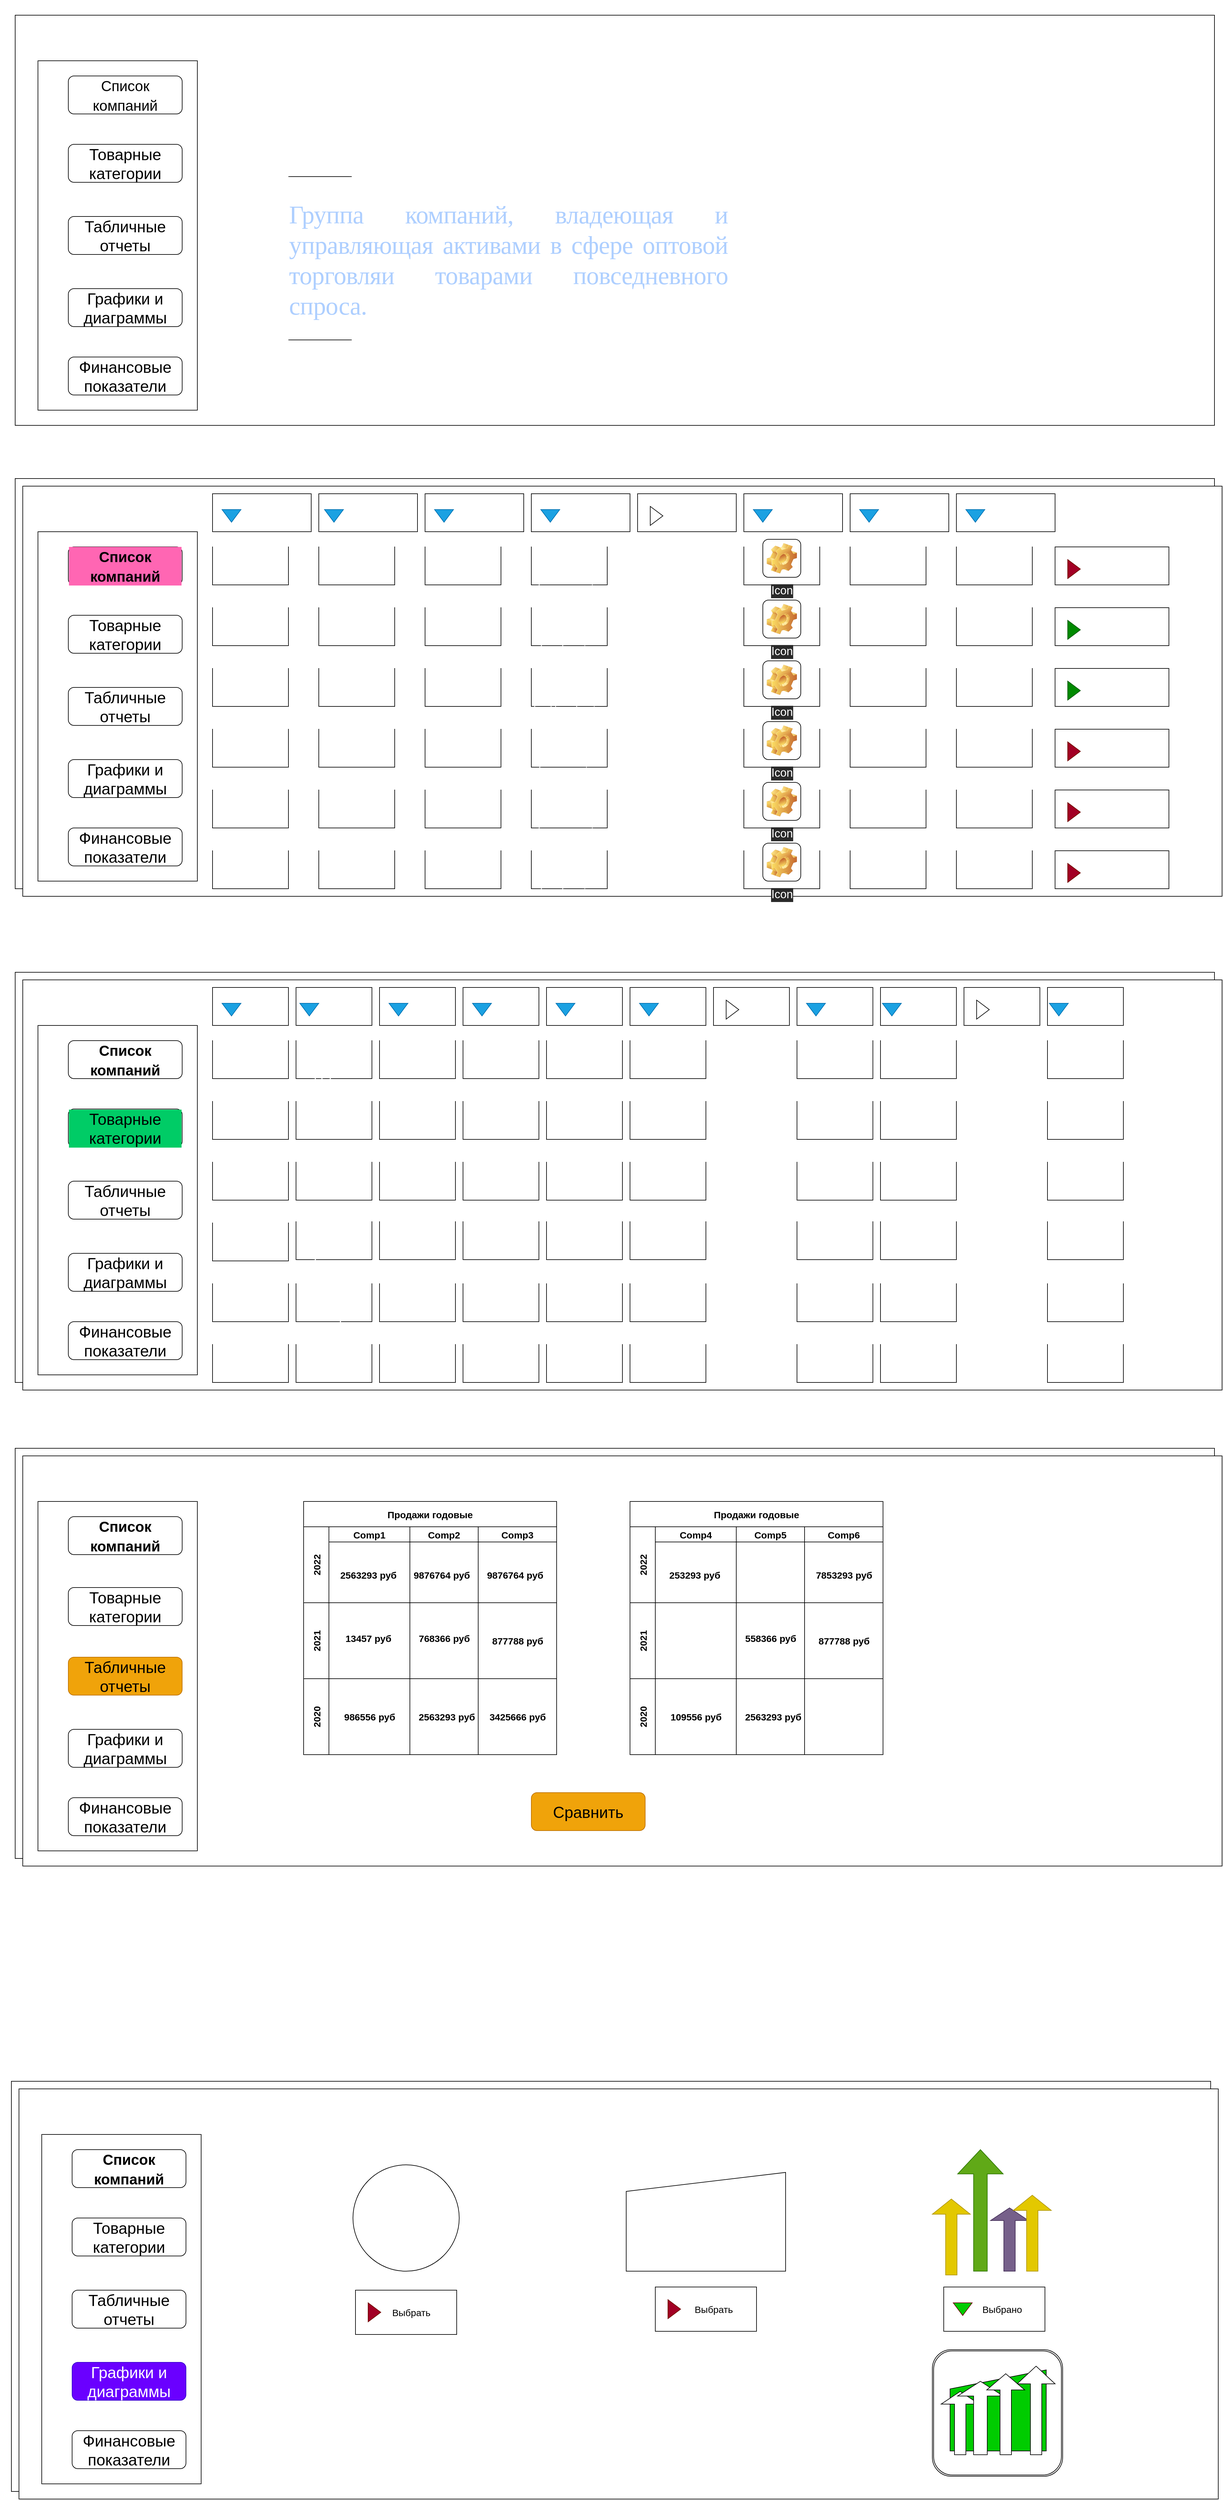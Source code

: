 <mxfile>
    <diagram id="wc7IN3CEmo0w-eOJTdOE" name="Страница 1">
        <mxGraphModel dx="4400" dy="3220" grid="1" gridSize="12" guides="1" tooltips="1" connect="1" arrows="1" fold="1" page="0" pageScale="1" pageWidth="827" pageHeight="1169" math="0" shadow="0">
            <root>
                <mxCell id="0"/>
                <mxCell id="1" parent="0"/>
                <mxCell id="517" value="" style="rounded=0;whiteSpace=wrap;html=1;" vertex="1" parent="1">
                    <mxGeometry x="-2004" y="944" width="1896" height="648" as="geometry"/>
                </mxCell>
                <mxCell id="563" value="" style="rounded=0;whiteSpace=wrap;html=1;labelBackgroundColor=none;" vertex="1" parent="1">
                    <mxGeometry x="-1992" y="956" width="1896" height="648" as="geometry"/>
                </mxCell>
                <mxCell id="3" value="Header" style="text;strokeColor=none;fillColor=none;html=1;fontSize=25;fontStyle=1;verticalAlign=middle;align=center;" parent="1" vertex="1">
                    <mxGeometry x="-2028" y="-1344" width="192" height="96" as="geometry"/>
                </mxCell>
                <mxCell id="6" value="" style="rounded=0;whiteSpace=wrap;html=1;fontSize=25;labelBackgroundColor=none;labelBorderColor=none;" parent="1" vertex="1">
                    <mxGeometry x="-1980" y="-1260" width="288" height="552" as="geometry"/>
                </mxCell>
                <mxCell id="7" value="&lt;font style=&quot;font-size: 23px&quot;&gt;Список компаний&lt;/font&gt;" style="rounded=1;whiteSpace=wrap;html=1;fontSize=25;" parent="1" vertex="1">
                    <mxGeometry x="-1932" y="-1236" width="180" height="60" as="geometry"/>
                </mxCell>
                <mxCell id="9" value="Товарные категории" style="rounded=1;whiteSpace=wrap;html=1;fontSize=25;" parent="1" vertex="1">
                    <mxGeometry x="-1932" y="-1128" width="180" height="60" as="geometry"/>
                </mxCell>
                <mxCell id="10" value="Табличные отчеты" style="rounded=1;whiteSpace=wrap;html=1;fontSize=25;" parent="1" vertex="1">
                    <mxGeometry x="-1932" y="-1014" width="180" height="60" as="geometry"/>
                </mxCell>
                <mxCell id="19" value="Графики и диаграммы&lt;span style=&quot;color: rgba(0 , 0 , 0 , 0) ; font-family: monospace ; font-size: 0px&quot;&gt;%3CmxGraphModel%3E%3Croot%3E%3CmxCell%20id%3D%220%22%2F%3E%3CmxCell%20id%3D%221%22%20parent%3D%220%22%2F%3E%3CmxCell%20id%3D%222%22%20value%3D%22%D0%A2%D0%BE%D0%B2%D0%B0%D1%80%D0%BD%D1%8B%D0%B5%20%D0%BA%D0%B0%D1%82%D0%B5%D0%B3%D0%BE%D1%80%D0%B8%D0%B8%22%20style%3D%22rounded%3D1%3BwhiteSpace%3Dwrap%3Bhtml%3D1%3BfontSize%3D25%3B%22%20vertex%3D%221%22%20parent%3D%221%22%3E%3CmxGeometry%20x%3D%22-1668%22%20y%3D%22-1140%22%20width%3D%22180%22%20height%3D%2260%22%20as%3D%22geometry%22%2F%3E%3C%2FmxCell%3E%3C%2Froot%3E%3C%2FmxGraphModel%3E&lt;/span&gt;" style="rounded=1;whiteSpace=wrap;html=1;fontSize=25;" parent="1" vertex="1">
                    <mxGeometry x="-1932" y="-900" width="180" height="60" as="geometry"/>
                </mxCell>
                <mxCell id="20" value="Финансовые показатели" style="rounded=1;whiteSpace=wrap;html=1;fontSize=25;" parent="1" vertex="1">
                    <mxGeometry x="-1932" y="-792" width="180" height="60" as="geometry"/>
                </mxCell>
                <mxCell id="23" value="" style="rounded=0;whiteSpace=wrap;html=1;" parent="1" vertex="1">
                    <mxGeometry x="-2004" y="-588" width="1896" height="648" as="geometry"/>
                </mxCell>
                <mxCell id="25" value="" style="rounded=0;whiteSpace=wrap;html=1;fontSize=25;" parent="1" vertex="1">
                    <mxGeometry x="-1980" y="-516" width="252" height="552" as="geometry"/>
                </mxCell>
                <mxCell id="26" value="&lt;font style=&quot;font-size: 23px&quot;&gt;Список компаний&lt;/font&gt;" style="rounded=1;whiteSpace=wrap;html=1;fontSize=25;fontStyle=1;labelBackgroundColor=#FF66B3;" parent="1" vertex="1">
                    <mxGeometry x="-1932" y="-492" width="180" height="60" as="geometry"/>
                </mxCell>
                <mxCell id="27" value="Товарные категории" style="rounded=1;whiteSpace=wrap;html=1;fontSize=25;" parent="1" vertex="1">
                    <mxGeometry x="-1932" y="-384" width="180" height="60" as="geometry"/>
                </mxCell>
                <mxCell id="28" value="Табличные отчеты" style="rounded=1;whiteSpace=wrap;html=1;fontSize=25;" parent="1" vertex="1">
                    <mxGeometry x="-1932" y="-270" width="180" height="60" as="geometry"/>
                </mxCell>
                <mxCell id="29" value="Графики и диаграммы&lt;span style=&quot;color: rgba(0 , 0 , 0 , 0) ; font-family: monospace ; font-size: 0px&quot;&gt;%3CmxGraphModel%3E%3Croot%3E%3CmxCell%20id%3D%220%22%2F%3E%3CmxCell%20id%3D%221%22%20parent%3D%220%22%2F%3E%3CmxCell%20id%3D%222%22%20value%3D%22%D0%A2%D0%BE%D0%B2%D0%B0%D1%80%D0%BD%D1%8B%D0%B5%20%D0%BA%D0%B0%D1%82%D0%B5%D0%B3%D0%BE%D1%80%D0%B8%D0%B8%22%20style%3D%22rounded%3D1%3BwhiteSpace%3Dwrap%3Bhtml%3D1%3BfontSize%3D25%3B%22%20vertex%3D%221%22%20parent%3D%221%22%3E%3CmxGeometry%20x%3D%22-1668%22%20y%3D%22-1140%22%20width%3D%22180%22%20height%3D%2260%22%20as%3D%22geometry%22%2F%3E%3C%2FmxCell%3E%3C%2Froot%3E%3C%2FmxGraphModel%3E&lt;/span&gt;" style="rounded=1;whiteSpace=wrap;html=1;fontSize=25;" parent="1" vertex="1">
                    <mxGeometry x="-1932" y="-156" width="180" height="60" as="geometry"/>
                </mxCell>
                <mxCell id="30" value="Финансовые показатели" style="rounded=1;whiteSpace=wrap;html=1;fontSize=25;" parent="1" vertex="1">
                    <mxGeometry x="-1932" y="-48" width="180" height="60" as="geometry"/>
                </mxCell>
                <mxCell id="36" value="&lt;font color=&quot;#ffffff&quot;&gt;00001&lt;/font&gt;" style="shape=partialRectangle;whiteSpace=wrap;html=1;bottom=1;right=1;left=1;top=0;fillColor=none;routingCenterX=-0.5;labelBackgroundColor=none;labelBorderColor=none;fontSize=30;fontColor=none;" parent="1" vertex="1">
                    <mxGeometry x="-1704" y="-492" width="120" height="60" as="geometry"/>
                </mxCell>
                <mxCell id="37" value="&lt;span style=&quot;color: rgb(255 , 255 , 255)&quot;&gt;00002&lt;/span&gt;" style="shape=partialRectangle;whiteSpace=wrap;html=1;bottom=1;right=1;left=1;top=0;fillColor=none;routingCenterX=-0.5;labelBackgroundColor=none;labelBorderColor=none;fontSize=30;fontColor=none;" parent="1" vertex="1">
                    <mxGeometry x="-1704" y="-396" width="120" height="60" as="geometry"/>
                </mxCell>
                <mxCell id="38" value="&lt;span style=&quot;color: rgb(255 , 255 , 255)&quot;&gt;00003&lt;/span&gt;" style="shape=partialRectangle;whiteSpace=wrap;html=1;bottom=1;right=1;left=1;top=0;fillColor=none;routingCenterX=-0.5;labelBackgroundColor=none;labelBorderColor=none;fontSize=30;fontColor=none;" parent="1" vertex="1">
                    <mxGeometry x="-1704" y="-300" width="120" height="60" as="geometry"/>
                </mxCell>
                <mxCell id="39" value="&lt;span style=&quot;color: rgb(255 , 255 , 255)&quot;&gt;00004&lt;/span&gt;" style="shape=partialRectangle;whiteSpace=wrap;html=1;bottom=1;right=1;left=1;top=0;fillColor=none;routingCenterX=-0.5;labelBackgroundColor=none;labelBorderColor=none;fontSize=30;fontColor=none;" parent="1" vertex="1">
                    <mxGeometry x="-1704" y="-204" width="120" height="60" as="geometry"/>
                </mxCell>
                <mxCell id="40" value="&lt;span style=&quot;color: rgb(255 , 255 , 255)&quot;&gt;00005&lt;/span&gt;" style="shape=partialRectangle;whiteSpace=wrap;html=1;bottom=1;right=1;left=1;top=0;fillColor=none;routingCenterX=-0.5;labelBackgroundColor=none;labelBorderColor=none;fontSize=30;fontColor=none;" parent="1" vertex="1">
                    <mxGeometry x="-1704" y="-108" width="120" height="60" as="geometry"/>
                </mxCell>
                <mxCell id="41" value="&lt;span style=&quot;color: rgb(255 , 255 , 255)&quot;&gt;00006&lt;/span&gt;" style="shape=partialRectangle;whiteSpace=wrap;html=1;bottom=1;right=1;left=1;top=0;fillColor=none;routingCenterX=-0.5;labelBackgroundColor=none;labelBorderColor=none;fontSize=30;fontColor=none;" parent="1" vertex="1">
                    <mxGeometry x="-1704" y="-12" width="120" height="60" as="geometry"/>
                </mxCell>
                <mxCell id="42" value="&lt;font color=&quot;#ffffff&quot;&gt;Comp1&lt;/font&gt;" style="shape=partialRectangle;whiteSpace=wrap;html=1;bottom=1;right=1;left=1;top=0;fillColor=none;routingCenterX=-0.5;labelBackgroundColor=none;labelBorderColor=none;fontSize=30;fontColor=none;" parent="1" vertex="1">
                    <mxGeometry x="-1536" y="-492" width="120" height="60" as="geometry"/>
                </mxCell>
                <mxCell id="43" value="&lt;span style=&quot;color: rgb(255 , 255 , 255)&quot;&gt;Comp2&lt;/span&gt;" style="shape=partialRectangle;whiteSpace=wrap;html=1;bottom=1;right=1;left=1;top=0;fillColor=none;routingCenterX=-0.5;labelBackgroundColor=none;labelBorderColor=none;fontSize=30;fontColor=none;" parent="1" vertex="1">
                    <mxGeometry x="-1536" y="-396" width="120" height="60" as="geometry"/>
                </mxCell>
                <mxCell id="44" value="&lt;span style=&quot;color: rgb(255 , 255 , 255)&quot;&gt;Comp3&lt;/span&gt;" style="shape=partialRectangle;whiteSpace=wrap;html=1;bottom=1;right=1;left=1;top=0;fillColor=none;routingCenterX=-0.5;labelBackgroundColor=none;labelBorderColor=none;fontSize=30;fontColor=none;" parent="1" vertex="1">
                    <mxGeometry x="-1536" y="-300" width="120" height="60" as="geometry"/>
                </mxCell>
                <mxCell id="45" value="&lt;span style=&quot;color: rgb(255 , 255 , 255)&quot;&gt;Comp4&lt;/span&gt;" style="shape=partialRectangle;whiteSpace=wrap;html=1;bottom=1;right=1;left=1;top=0;fillColor=none;routingCenterX=-0.5;labelBackgroundColor=none;labelBorderColor=none;fontSize=30;fontColor=none;" parent="1" vertex="1">
                    <mxGeometry x="-1536" y="-204" width="120" height="60" as="geometry"/>
                </mxCell>
                <mxCell id="46" value="&lt;span style=&quot;color: rgb(255 , 255 , 255)&quot;&gt;Comp5&lt;/span&gt;" style="shape=partialRectangle;whiteSpace=wrap;html=1;bottom=1;right=1;left=1;top=0;fillColor=none;routingCenterX=-0.5;labelBackgroundColor=none;labelBorderColor=none;fontSize=30;fontColor=none;" parent="1" vertex="1">
                    <mxGeometry x="-1536" y="-108" width="120" height="60" as="geometry"/>
                </mxCell>
                <mxCell id="47" value="&lt;span style=&quot;color: rgb(255 , 255 , 255)&quot;&gt;Comp6&lt;/span&gt;" style="shape=partialRectangle;whiteSpace=wrap;html=1;bottom=1;right=1;left=1;top=0;fillColor=none;routingCenterX=-0.5;labelBackgroundColor=none;labelBorderColor=none;fontSize=30;fontColor=none;" parent="1" vertex="1">
                    <mxGeometry x="-1536" y="-12" width="120" height="60" as="geometry"/>
                </mxCell>
                <mxCell id="52" value="&lt;font style=&quot;font-size: 20px&quot;&gt;&amp;nbsp; &amp;nbsp; &amp;nbsp; &amp;nbsp;Название&lt;/font&gt;" style="html=1;whiteSpace=wrap;container=1;recursiveResize=0;collapsible=0;labelBackgroundColor=none;labelBorderColor=none;fontSize=30;fontColor=#FFFFFF;" parent="1" vertex="1">
                    <mxGeometry x="-1536" y="-576" width="156" height="60" as="geometry"/>
                </mxCell>
                <mxCell id="53" value="" style="triangle;html=1;whiteSpace=wrap;labelBackgroundColor=none;labelBorderColor=none;fontSize=30;fontColor=#FFFFFF;" parent="52" vertex="1">
                    <mxGeometry x="20" y="20" width="20" height="30" as="geometry"/>
                </mxCell>
                <mxCell id="54" value="&lt;font style=&quot;font-size: 20px&quot;&gt;ИНН&lt;/font&gt;" style="html=1;whiteSpace=wrap;container=1;recursiveResize=0;collapsible=0;labelBackgroundColor=none;labelBorderColor=none;fontSize=30;fontColor=#FFFFFF;" parent="1" vertex="1">
                    <mxGeometry x="-1368" y="-576" width="156" height="60" as="geometry"/>
                </mxCell>
                <mxCell id="55" value="" style="triangle;html=1;whiteSpace=wrap;labelBackgroundColor=none;labelBorderColor=none;fontSize=30;fontColor=#FFFFFF;" parent="54" vertex="1">
                    <mxGeometry x="20" y="20" width="20" height="30" as="geometry"/>
                </mxCell>
                <mxCell id="56" value="&lt;font style=&quot;font-size: 20px&quot;&gt;Адрес&lt;/font&gt;" style="html=1;whiteSpace=wrap;container=1;recursiveResize=0;collapsible=0;labelBackgroundColor=none;labelBorderColor=none;fontSize=30;fontColor=#FFFFFF;" parent="1" vertex="1">
                    <mxGeometry x="-1200" y="-576" width="156" height="60" as="geometry"/>
                </mxCell>
                <mxCell id="57" value="" style="triangle;html=1;whiteSpace=wrap;labelBackgroundColor=none;labelBorderColor=none;fontSize=30;fontColor=#FFFFFF;" parent="56" vertex="1">
                    <mxGeometry x="20" y="20" width="20" height="30" as="geometry"/>
                </mxCell>
                <mxCell id="58" value="&lt;font style=&quot;font-size: 20px&quot;&gt;&amp;nbsp; &amp;nbsp; &amp;nbsp; Контакты&lt;/font&gt;" style="html=1;whiteSpace=wrap;container=1;recursiveResize=0;collapsible=0;labelBackgroundColor=none;labelBorderColor=none;fontSize=30;fontColor=#FFFFFF;" parent="1" vertex="1">
                    <mxGeometry x="-1032" y="-576" width="156" height="60" as="geometry"/>
                </mxCell>
                <mxCell id="59" value="" style="triangle;html=1;whiteSpace=wrap;labelBackgroundColor=none;labelBorderColor=none;fontSize=30;fontColor=#FFFFFF;" parent="58" vertex="1">
                    <mxGeometry x="20" y="20" width="20" height="30" as="geometry"/>
                </mxCell>
                <mxCell id="60" value="&lt;font style=&quot;font-size: 20px&quot;&gt;&amp;nbsp; &amp;nbsp; &amp;nbsp;Логотип&lt;/font&gt;" style="html=1;whiteSpace=wrap;container=1;recursiveResize=0;collapsible=0;labelBackgroundColor=none;labelBorderColor=none;fontSize=30;fontColor=#FFFFFF;" parent="1" vertex="1">
                    <mxGeometry x="-864" y="-576" width="156" height="60" as="geometry"/>
                </mxCell>
                <mxCell id="61" value="" style="triangle;html=1;whiteSpace=wrap;labelBackgroundColor=none;labelBorderColor=none;fontSize=30;fontColor=#FFFFFF;" parent="60" vertex="1">
                    <mxGeometry x="20" y="20" width="20" height="30" as="geometry"/>
                </mxCell>
                <mxCell id="62" value="&lt;font style=&quot;font-size: 20px&quot;&gt;Сайт&lt;/font&gt;" style="html=1;whiteSpace=wrap;container=1;recursiveResize=0;collapsible=0;labelBackgroundColor=none;labelBorderColor=none;fontSize=30;fontColor=#FFFFFF;" parent="1" vertex="1">
                    <mxGeometry x="-696" y="-576" width="156" height="60" as="geometry"/>
                </mxCell>
                <mxCell id="63" value="" style="triangle;html=1;whiteSpace=wrap;labelBackgroundColor=none;labelBorderColor=none;fontSize=30;fontColor=#FFFFFF;" parent="62" vertex="1">
                    <mxGeometry x="20" y="20" width="20" height="30" as="geometry"/>
                </mxCell>
                <mxCell id="64" value="&lt;font style=&quot;font-size: 20px&quot;&gt;&amp;nbsp; &amp;nbsp; &amp;nbsp; &amp;nbsp;Директор&lt;/font&gt;" style="html=1;whiteSpace=wrap;container=1;recursiveResize=0;collapsible=0;labelBackgroundColor=none;labelBorderColor=none;fontSize=30;fontColor=#FFFFFF;" parent="1" vertex="1">
                    <mxGeometry x="-528" y="-576" width="156" height="60" as="geometry"/>
                </mxCell>
                <mxCell id="65" value="" style="triangle;html=1;whiteSpace=wrap;labelBackgroundColor=none;labelBorderColor=none;fontSize=30;fontColor=#FFFFFF;" parent="64" vertex="1">
                    <mxGeometry x="20" y="20" width="20" height="30" as="geometry"/>
                </mxCell>
                <mxCell id="67" value="&lt;div&gt;&lt;span style=&quot;font-size: 20px&quot;&gt;id&lt;/span&gt;&lt;/div&gt;" style="html=1;whiteSpace=wrap;container=1;recursiveResize=0;collapsible=0;labelBackgroundColor=none;labelBorderColor=none;fontSize=30;fontColor=#FFFFFF;align=center;" parent="1" vertex="1">
                    <mxGeometry x="-1704" y="-576" width="156" height="60" as="geometry"/>
                </mxCell>
                <mxCell id="68" value="" style="triangle;html=1;whiteSpace=wrap;labelBackgroundColor=none;labelBorderColor=none;fontSize=30;fontColor=#FFFFFF;" parent="67" vertex="1">
                    <mxGeometry x="20" y="20" width="20" height="30" as="geometry"/>
                </mxCell>
                <mxCell id="69" value="&lt;b style=&quot;font-family: &amp;#34;arial&amp;#34; , sans-serif ; font-size: 16px ; text-align: left&quot;&gt;&lt;font color=&quot;#ffffff&quot;&gt;3664069397&lt;/font&gt;&lt;/b&gt;" style="shape=partialRectangle;whiteSpace=wrap;html=1;bottom=1;right=1;left=1;top=0;fillColor=none;routingCenterX=-0.5;labelBackgroundColor=none;labelBorderColor=none;fontSize=30;fontColor=none;" parent="1" vertex="1">
                    <mxGeometry x="-1368" y="-492" width="120" height="60" as="geometry"/>
                </mxCell>
                <mxCell id="70" value="&lt;b style=&quot;font-family: &amp;#34;arial&amp;#34; , sans-serif ; font-size: 16px ; text-align: left&quot;&gt;&lt;font color=&quot;#ffffff&quot;&gt;2364069027&lt;/font&gt;&lt;/b&gt;" style="shape=partialRectangle;whiteSpace=wrap;html=1;bottom=1;right=1;left=1;top=0;fillColor=none;routingCenterX=-0.5;labelBackgroundColor=none;labelBorderColor=none;fontSize=30;fontColor=none;" parent="1" vertex="1">
                    <mxGeometry x="-1368" y="-396" width="120" height="60" as="geometry"/>
                </mxCell>
                <mxCell id="71" value="&lt;b style=&quot;font-family: &amp;#34;arial&amp;#34; , sans-serif ; font-size: 16px ; text-align: left&quot;&gt;&lt;font color=&quot;#ffffff&quot;&gt;6664060927&lt;/font&gt;&lt;/b&gt;" style="shape=partialRectangle;whiteSpace=wrap;html=1;bottom=1;right=1;left=1;top=0;fillColor=none;routingCenterX=-0.5;labelBackgroundColor=none;labelBorderColor=none;fontSize=30;fontColor=none;" parent="1" vertex="1">
                    <mxGeometry x="-1368" y="-300" width="120" height="60" as="geometry"/>
                </mxCell>
                <mxCell id="72" value="&lt;b style=&quot;font-family: &amp;#34;arial&amp;#34; , sans-serif ; font-size: 16px ; text-align: left&quot;&gt;&lt;font color=&quot;#ffffff&quot;&gt;9204069397&lt;/font&gt;&lt;/b&gt;" style="shape=partialRectangle;whiteSpace=wrap;html=1;bottom=1;right=1;left=1;top=0;fillColor=none;routingCenterX=-0.5;labelBackgroundColor=none;labelBorderColor=none;fontSize=30;fontColor=none;" parent="1" vertex="1">
                    <mxGeometry x="-1368" y="-204" width="120" height="60" as="geometry"/>
                </mxCell>
                <mxCell id="73" value="&lt;b style=&quot;font-family: &amp;#34;arial&amp;#34; , sans-serif ; font-size: 16px ; text-align: left&quot;&gt;&lt;font color=&quot;#ffffff&quot;&gt;1638299397&lt;/font&gt;&lt;/b&gt;" style="shape=partialRectangle;whiteSpace=wrap;html=1;bottom=1;right=1;left=1;top=0;fillColor=none;routingCenterX=-0.5;labelBackgroundColor=none;labelBorderColor=none;fontSize=30;fontColor=none;" parent="1" vertex="1">
                    <mxGeometry x="-1368" y="-108" width="120" height="60" as="geometry"/>
                </mxCell>
                <mxCell id="74" value="&lt;b style=&quot;font-family: &amp;#34;arial&amp;#34; , sans-serif ; font-size: 16px ; text-align: left&quot;&gt;&lt;font color=&quot;#ffffff&quot;&gt;2094069338&lt;/font&gt;&lt;/b&gt;" style="shape=partialRectangle;whiteSpace=wrap;html=1;bottom=1;right=1;left=1;top=0;fillColor=none;routingCenterX=-0.5;labelBackgroundColor=none;labelBorderColor=none;fontSize=30;fontColor=none;" parent="1" vertex="1">
                    <mxGeometry x="-1368" y="-12" width="120" height="60" as="geometry"/>
                </mxCell>
                <mxCell id="75" value="&lt;font color=&quot;#ffffff&quot; style=&quot;font-size: 15px&quot;&gt;134298, Москва, ул. Толстого, 4&lt;/font&gt;" style="shape=partialRectangle;whiteSpace=wrap;html=1;bottom=1;right=1;left=1;top=0;fillColor=none;routingCenterX=-0.5;labelBackgroundColor=none;labelBorderColor=none;fontSize=30;fontColor=none;" parent="1" vertex="1">
                    <mxGeometry x="-1200" y="-492" width="120" height="60" as="geometry"/>
                </mxCell>
                <mxCell id="76" value="&lt;span style=&quot;color: rgb(255 , 255 , 255) ; font-size: 15px&quot;&gt;140180, Москва, ул. Щипок, 18&lt;/span&gt;" style="shape=partialRectangle;whiteSpace=wrap;html=1;bottom=1;right=1;left=1;top=0;fillColor=none;routingCenterX=-0.5;labelBackgroundColor=none;labelBorderColor=none;fontSize=30;fontColor=none;" parent="1" vertex="1">
                    <mxGeometry x="-1200" y="-396" width="120" height="60" as="geometry"/>
                </mxCell>
                <mxCell id="77" value="&lt;span style=&quot;color: rgb(255 , 255 , 255) ; font-size: 15px&quot;&gt;118067, Москва, ул.Удальцова,17&lt;/span&gt;" style="shape=partialRectangle;whiteSpace=wrap;html=1;bottom=1;right=1;left=1;top=0;fillColor=none;routingCenterX=-0.5;labelBackgroundColor=none;labelBorderColor=none;fontSize=30;fontColor=none;" parent="1" vertex="1">
                    <mxGeometry x="-1200" y="-300" width="120" height="60" as="geometry"/>
                </mxCell>
                <mxCell id="78" value="&lt;span style=&quot;color: rgb(255 , 255 , 255)&quot;&gt;&lt;font style=&quot;font-size: 15px&quot;&gt;190798, Москва, ул. Лесная, 39&lt;/font&gt;&lt;/span&gt;" style="shape=partialRectangle;whiteSpace=wrap;html=1;bottom=1;right=1;left=1;top=0;fillColor=none;routingCenterX=-0.5;labelBackgroundColor=none;labelBorderColor=none;fontSize=30;fontColor=none;" parent="1" vertex="1">
                    <mxGeometry x="-1200" y="-204" width="120" height="60" as="geometry"/>
                </mxCell>
                <mxCell id="79" value="&lt;span style=&quot;color: rgb(255 , 255 , 255) ; font-size: 15px&quot;&gt;134298, Москва, ул. Толстого, 9&lt;/span&gt;" style="shape=partialRectangle;whiteSpace=wrap;html=1;bottom=1;right=1;left=1;top=0;fillColor=none;routingCenterX=-0.5;labelBackgroundColor=none;labelBorderColor=none;fontSize=30;fontColor=none;" parent="1" vertex="1">
                    <mxGeometry x="-1200" y="-108" width="120" height="60" as="geometry"/>
                </mxCell>
                <mxCell id="80" value="&lt;span style=&quot;color: rgb(255 , 255 , 255) ; font-size: 15px&quot;&gt;140180, Москва, ул. Щипок, 35&lt;/span&gt;" style="shape=partialRectangle;whiteSpace=wrap;html=1;bottom=1;right=1;left=1;top=0;fillColor=none;routingCenterX=-0.5;labelBackgroundColor=none;labelBorderColor=none;fontSize=30;fontColor=none;" parent="1" vertex="1">
                    <mxGeometry x="-1200" y="-12" width="120" height="60" as="geometry"/>
                </mxCell>
                <mxCell id="88" value="&lt;font color=&quot;#ffffff&quot; style=&quot;font-size: 18px&quot;&gt;(495)1111111&lt;/font&gt;" style="shape=partialRectangle;whiteSpace=wrap;html=1;bottom=1;right=1;left=1;top=0;fillColor=none;routingCenterX=-0.5;labelBackgroundColor=none;labelBorderColor=none;fontSize=30;fontColor=none;" parent="1" vertex="1">
                    <mxGeometry x="-1032" y="-492" width="120" height="60" as="geometry"/>
                </mxCell>
                <mxCell id="89" value="&lt;span style=&quot;color: rgb(255 , 255 , 255)&quot;&gt;&lt;font style=&quot;font-size: 18px&quot;&gt;(495)1125698&lt;/font&gt;&lt;/span&gt;" style="shape=partialRectangle;whiteSpace=wrap;html=1;bottom=1;right=1;left=1;top=0;fillColor=none;routingCenterX=-0.5;labelBackgroundColor=none;labelBorderColor=none;fontSize=30;fontColor=none;" parent="1" vertex="1">
                    <mxGeometry x="-1032" y="-396" width="120" height="60" as="geometry"/>
                </mxCell>
                <mxCell id="90" value="&lt;span style=&quot;color: rgb(255 , 255 , 255)&quot;&gt;&lt;font style=&quot;font-size: 18px&quot;&gt;(495)0986513&lt;/font&gt;&lt;/span&gt;" style="shape=partialRectangle;whiteSpace=wrap;html=1;bottom=1;right=1;left=1;top=0;fillColor=none;routingCenterX=-0.5;labelBackgroundColor=none;labelBorderColor=none;fontSize=30;fontColor=none;" parent="1" vertex="1">
                    <mxGeometry x="-1032" y="-300" width="120" height="60" as="geometry"/>
                </mxCell>
                <mxCell id="91" value="&lt;span style=&quot;color: rgb(255 , 255 , 255)&quot;&gt;&lt;font style=&quot;font-size: 18px&quot;&gt;(495)7398756&lt;/font&gt;&lt;/span&gt;" style="shape=partialRectangle;whiteSpace=wrap;html=1;bottom=1;right=1;left=1;top=0;fillColor=none;routingCenterX=-0.5;labelBackgroundColor=none;labelBorderColor=none;fontSize=30;fontColor=none;" parent="1" vertex="1">
                    <mxGeometry x="-1032" y="-204" width="120" height="60" as="geometry"/>
                </mxCell>
                <mxCell id="92" value="&lt;span style=&quot;color: rgb(255 , 255 , 255)&quot;&gt;&lt;font style=&quot;font-size: 18px&quot;&gt;(495)0986532&lt;/font&gt;&lt;/span&gt;" style="shape=partialRectangle;whiteSpace=wrap;html=1;bottom=1;right=1;left=1;top=0;fillColor=none;routingCenterX=-0.5;labelBackgroundColor=none;labelBorderColor=none;fontSize=30;fontColor=none;" parent="1" vertex="1">
                    <mxGeometry x="-1032" y="-108" width="120" height="60" as="geometry"/>
                </mxCell>
                <mxCell id="93" value="&lt;span style=&quot;color: rgb(255 , 255 , 255)&quot;&gt;&lt;font style=&quot;font-size: 18px&quot;&gt;(495)1111678&lt;/font&gt;&lt;/span&gt;" style="shape=partialRectangle;whiteSpace=wrap;html=1;bottom=1;right=1;left=1;top=0;fillColor=none;routingCenterX=-0.5;labelBackgroundColor=none;labelBorderColor=none;fontSize=30;fontColor=none;" parent="1" vertex="1">
                    <mxGeometry x="-1032" y="-12" width="120" height="60" as="geometry"/>
                </mxCell>
                <mxCell id="94" value="" style="shape=partialRectangle;whiteSpace=wrap;html=1;bottom=1;right=1;left=1;top=0;fillColor=none;routingCenterX=-0.5;labelBackgroundColor=none;labelBorderColor=none;fontSize=30;fontColor=none;" parent="1" vertex="1">
                    <mxGeometry x="-864" y="-492" width="120" height="60" as="geometry"/>
                </mxCell>
                <mxCell id="95" value="" style="shape=partialRectangle;whiteSpace=wrap;html=1;bottom=1;right=1;left=1;top=0;fillColor=none;routingCenterX=-0.5;labelBackgroundColor=none;labelBorderColor=none;fontSize=30;fontColor=none;" parent="1" vertex="1">
                    <mxGeometry x="-864" y="-396" width="120" height="60" as="geometry"/>
                </mxCell>
                <mxCell id="96" value="" style="shape=partialRectangle;whiteSpace=wrap;html=1;bottom=1;right=1;left=1;top=0;fillColor=none;routingCenterX=-0.5;labelBackgroundColor=none;labelBorderColor=none;fontSize=30;fontColor=none;" parent="1" vertex="1">
                    <mxGeometry x="-864" y="-300" width="120" height="60" as="geometry"/>
                </mxCell>
                <mxCell id="97" value="" style="shape=partialRectangle;whiteSpace=wrap;html=1;bottom=1;right=1;left=1;top=0;fillColor=none;routingCenterX=-0.5;labelBackgroundColor=none;labelBorderColor=none;fontSize=30;fontColor=none;" parent="1" vertex="1">
                    <mxGeometry x="-864" y="-204" width="120" height="60" as="geometry"/>
                </mxCell>
                <mxCell id="98" value="" style="shape=partialRectangle;whiteSpace=wrap;html=1;bottom=1;right=1;left=1;top=0;fillColor=none;routingCenterX=-0.5;labelBackgroundColor=none;labelBorderColor=none;fontSize=30;fontColor=none;" parent="1" vertex="1">
                    <mxGeometry x="-864" y="-108" width="120" height="60" as="geometry"/>
                </mxCell>
                <mxCell id="99" value="" style="shape=partialRectangle;whiteSpace=wrap;html=1;bottom=1;right=1;left=1;top=0;fillColor=none;routingCenterX=-0.5;labelBackgroundColor=none;labelBorderColor=none;fontSize=30;fontColor=none;" parent="1" vertex="1">
                    <mxGeometry x="-864" y="-12" width="120" height="60" as="geometry"/>
                </mxCell>
                <mxCell id="100" value="&lt;font color=&quot;#ffffff&quot;&gt;&lt;font style=&quot;font-size: 10px&quot;&gt;WWW.ARET.RU&lt;/font&gt;&lt;br&gt;&lt;/font&gt;" style="shape=partialRectangle;whiteSpace=wrap;html=1;bottom=1;right=1;left=1;top=0;fillColor=none;routingCenterX=-0.5;labelBackgroundColor=none;labelBorderColor=none;fontSize=30;fontColor=none;" parent="1" vertex="1">
                    <mxGeometry x="-696" y="-492" width="120" height="60" as="geometry"/>
                </mxCell>
                <mxCell id="101" value="&lt;span style=&quot;color: rgb(255 , 255 , 255) ; font-size: 10px&quot;&gt;WWW.TABLELESS.COM&lt;/span&gt;" style="shape=partialRectangle;whiteSpace=wrap;html=1;bottom=1;right=1;left=1;top=0;fillColor=none;routingCenterX=-0.5;labelBackgroundColor=none;labelBorderColor=none;fontSize=30;fontColor=none;" parent="1" vertex="1">
                    <mxGeometry x="-696" y="-396" width="120" height="60" as="geometry"/>
                </mxCell>
                <mxCell id="102" value="&lt;span style=&quot;color: rgb(255 , 255 , 255) ; font-size: 10px&quot;&gt;WWW.CATER.COM&lt;/span&gt;" style="shape=partialRectangle;whiteSpace=wrap;html=1;bottom=1;right=1;left=1;top=0;fillColor=none;routingCenterX=-0.5;labelBackgroundColor=none;labelBorderColor=none;fontSize=30;fontColor=none;" parent="1" vertex="1">
                    <mxGeometry x="-696" y="-300" width="120" height="60" as="geometry"/>
                </mxCell>
                <mxCell id="103" value="&lt;span style=&quot;color: rgb(255 , 255 , 255) ; font-size: 10px&quot;&gt;WWW.NATURSL.COM&lt;/span&gt;" style="shape=partialRectangle;whiteSpace=wrap;html=1;bottom=1;right=1;left=1;top=0;fillColor=none;routingCenterX=-0.5;labelBackgroundColor=none;labelBorderColor=none;fontSize=30;fontColor=none;" parent="1" vertex="1">
                    <mxGeometry x="-696" y="-204" width="120" height="60" as="geometry"/>
                </mxCell>
                <mxCell id="104" value="&lt;span style=&quot;color: rgb(255 , 255 , 255) ; font-size: 10px&quot;&gt;WWW.KRES.RU&lt;/span&gt;" style="shape=partialRectangle;whiteSpace=wrap;html=1;bottom=1;right=1;left=1;top=0;fillColor=none;routingCenterX=-0.5;labelBackgroundColor=none;labelBorderColor=none;fontSize=30;fontColor=none;" parent="1" vertex="1">
                    <mxGeometry x="-696" y="-108" width="120" height="60" as="geometry"/>
                </mxCell>
                <mxCell id="105" value="&lt;span style=&quot;color: rgb(255 , 255 , 255) ; font-size: 10px&quot;&gt;WWW.PERA.COM&lt;/span&gt;" style="shape=partialRectangle;whiteSpace=wrap;html=1;bottom=1;right=1;left=1;top=0;fillColor=none;routingCenterX=-0.5;labelBackgroundColor=none;labelBorderColor=none;fontSize=30;fontColor=none;" parent="1" vertex="1">
                    <mxGeometry x="-696" y="-12" width="120" height="60" as="geometry"/>
                </mxCell>
                <mxCell id="106" value="&lt;font color=&quot;#ffffff&quot; style=&quot;font-size: 15px&quot;&gt;Крестов А.С.&lt;/font&gt;" style="shape=partialRectangle;whiteSpace=wrap;html=1;bottom=1;right=1;left=1;top=0;fillColor=none;routingCenterX=-0.5;labelBackgroundColor=none;labelBorderColor=none;fontSize=30;fontColor=none;" parent="1" vertex="1">
                    <mxGeometry x="-528" y="-492" width="120" height="60" as="geometry"/>
                </mxCell>
                <mxCell id="107" value="&lt;span style=&quot;color: rgb(255 , 255 , 255) ; font-size: 15px&quot;&gt;Смоленов П.К.&lt;/span&gt;" style="shape=partialRectangle;whiteSpace=wrap;html=1;bottom=1;right=1;left=1;top=0;fillColor=none;routingCenterX=-0.5;labelBackgroundColor=none;labelBorderColor=none;fontSize=30;fontColor=none;" parent="1" vertex="1">
                    <mxGeometry x="-528" y="-396" width="120" height="60" as="geometry"/>
                </mxCell>
                <mxCell id="108" value="&lt;span style=&quot;color: rgb(255 , 255 , 255)&quot;&gt;&lt;font style=&quot;font-size: 15px&quot;&gt;Сапог П.П.&lt;/font&gt;&lt;/span&gt;" style="shape=partialRectangle;whiteSpace=wrap;html=1;bottom=1;right=1;left=1;top=0;fillColor=none;routingCenterX=-0.5;labelBackgroundColor=none;labelBorderColor=none;fontSize=30;fontColor=none;" parent="1" vertex="1">
                    <mxGeometry x="-528" y="-300" width="120" height="60" as="geometry"/>
                </mxCell>
                <mxCell id="109" value="&lt;span style=&quot;color: rgb(255 , 255 , 255) ; font-size: 15px&quot;&gt;Лапшин А.К.&lt;/span&gt;" style="shape=partialRectangle;whiteSpace=wrap;html=1;bottom=1;right=1;left=1;top=0;fillColor=none;routingCenterX=-0.5;labelBackgroundColor=none;labelBorderColor=none;fontSize=30;fontColor=none;" parent="1" vertex="1">
                    <mxGeometry x="-528" y="-204" width="120" height="60" as="geometry"/>
                </mxCell>
                <mxCell id="110" value="&lt;font color=&quot;#ffffff&quot; style=&quot;font-size: 15px&quot;&gt;Ремизова Д.Ф.&lt;/font&gt;" style="shape=partialRectangle;whiteSpace=wrap;html=1;bottom=1;right=1;left=1;top=0;fillColor=none;routingCenterX=-0.5;labelBackgroundColor=none;labelBorderColor=none;fontSize=30;fontColor=none;" parent="1" vertex="1">
                    <mxGeometry x="-528" y="-108" width="120" height="60" as="geometry"/>
                </mxCell>
                <mxCell id="111" value="&lt;span style=&quot;color: rgb(255 , 255 , 255)&quot;&gt;&lt;font style=&quot;font-size: 15px&quot;&gt;Каренов К.К.&lt;/font&gt;&lt;/span&gt;" style="shape=partialRectangle;whiteSpace=wrap;html=1;bottom=1;right=1;left=1;top=0;fillColor=none;routingCenterX=-0.5;labelBackgroundColor=none;labelBorderColor=none;fontSize=30;fontColor=none;" parent="1" vertex="1">
                    <mxGeometry x="-528" y="-12" width="120" height="60" as="geometry"/>
                </mxCell>
                <mxCell id="112" value="Icon" style="icon;html=1;image=img/clipart/Gear_128x128.png;labelBackgroundColor=#2a2a2a;labelBorderColor=none;fontSize=18;fontColor=#FFFFFF;" parent="1" vertex="1">
                    <mxGeometry x="-834" y="-504" width="60" height="60" as="geometry"/>
                </mxCell>
                <mxCell id="113" value="Icon" style="icon;html=1;image=img/clipart/Gear_128x128.png;labelBackgroundColor=#2a2a2a;labelBorderColor=none;fontSize=18;fontColor=#FFFFFF;" parent="1" vertex="1">
                    <mxGeometry x="-834" y="-408" width="60" height="60" as="geometry"/>
                </mxCell>
                <mxCell id="114" value="Icon" style="icon;html=1;image=img/clipart/Gear_128x128.png;labelBackgroundColor=#2a2a2a;labelBorderColor=none;fontSize=18;fontColor=#FFFFFF;" parent="1" vertex="1">
                    <mxGeometry x="-834" y="-312" width="60" height="60" as="geometry"/>
                </mxCell>
                <mxCell id="115" value="Icon" style="icon;html=1;image=img/clipart/Gear_128x128.png;labelBackgroundColor=#2a2a2a;labelBorderColor=none;fontSize=18;fontColor=#FFFFFF;" parent="1" vertex="1">
                    <mxGeometry x="-834" y="-216" width="60" height="60" as="geometry"/>
                </mxCell>
                <mxCell id="116" value="Icon" style="icon;html=1;image=img/clipart/Gear_128x128.png;labelBackgroundColor=#2a2a2a;labelBorderColor=none;fontSize=18;fontColor=#FFFFFF;" parent="1" vertex="1">
                    <mxGeometry x="-834" y="-120" width="60" height="60" as="geometry"/>
                </mxCell>
                <mxCell id="117" value="Icon" style="icon;html=1;image=img/clipart/Gear_128x128.png;labelBackgroundColor=#2a2a2a;labelBorderColor=none;fontSize=18;fontColor=#FFFFFF;" parent="1" vertex="1">
                    <mxGeometry x="-834" y="-24" width="60" height="60" as="geometry"/>
                </mxCell>
                <mxCell id="204" value="" style="rounded=0;whiteSpace=wrap;html=1;fontColor=none;noLabel=1;labelBackgroundColor=none;" parent="1" vertex="1">
                    <mxGeometry x="-2004" y="-1320" width="1896" height="648" as="geometry"/>
                </mxCell>
                <mxCell id="206" value="" style="rounded=0;whiteSpace=wrap;html=1;fontSize=25;labelBackgroundColor=none;labelBorderColor=none;" parent="1" vertex="1">
                    <mxGeometry x="-1968" y="-1248" width="252" height="552" as="geometry"/>
                </mxCell>
                <mxCell id="207" value="&lt;font style=&quot;font-size: 23px&quot;&gt;Список компаний&lt;/font&gt;" style="rounded=1;whiteSpace=wrap;html=1;fontSize=25;" parent="1" vertex="1">
                    <mxGeometry x="-1920" y="-1224" width="180" height="60" as="geometry"/>
                </mxCell>
                <mxCell id="208" value="Товарные категории" style="rounded=1;whiteSpace=wrap;html=1;fontSize=25;" parent="1" vertex="1">
                    <mxGeometry x="-1920" y="-1116" width="180" height="60" as="geometry"/>
                </mxCell>
                <mxCell id="209" value="Табличные отчеты" style="rounded=1;whiteSpace=wrap;html=1;fontSize=25;" parent="1" vertex="1">
                    <mxGeometry x="-1920" y="-1002" width="180" height="60" as="geometry"/>
                </mxCell>
                <mxCell id="210" value="Графики и диаграммы&lt;span style=&quot;color: rgba(0 , 0 , 0 , 0) ; font-family: monospace ; font-size: 0px&quot;&gt;%3CmxGraphModel%3E%3Croot%3E%3CmxCell%20id%3D%220%22%2F%3E%3CmxCell%20id%3D%221%22%20parent%3D%220%22%2F%3E%3CmxCell%20id%3D%222%22%20value%3D%22%D0%A2%D0%BE%D0%B2%D0%B0%D1%80%D0%BD%D1%8B%D0%B5%20%D0%BA%D0%B0%D1%82%D0%B5%D0%B3%D0%BE%D1%80%D0%B8%D0%B8%22%20style%3D%22rounded%3D1%3BwhiteSpace%3Dwrap%3Bhtml%3D1%3BfontSize%3D25%3B%22%20vertex%3D%221%22%20parent%3D%221%22%3E%3CmxGeometry%20x%3D%22-1668%22%20y%3D%22-1140%22%20width%3D%22180%22%20height%3D%2260%22%20as%3D%22geometry%22%2F%3E%3C%2FmxCell%3E%3C%2Froot%3E%3C%2FmxGraphModel%3E&lt;/span&gt;" style="rounded=1;whiteSpace=wrap;html=1;fontSize=25;" parent="1" vertex="1">
                    <mxGeometry x="-1920" y="-888" width="180" height="60" as="geometry"/>
                </mxCell>
                <mxCell id="211" value="Финансовые показатели" style="rounded=1;whiteSpace=wrap;html=1;fontSize=25;" parent="1" vertex="1">
                    <mxGeometry x="-1920" y="-780" width="180" height="60" as="geometry"/>
                </mxCell>
                <mxCell id="212" value="" style="rounded=0;whiteSpace=wrap;html=1;" parent="1" vertex="1">
                    <mxGeometry x="-1992" y="-576" width="1896" height="648" as="geometry"/>
                </mxCell>
                <mxCell id="213" value="" style="rounded=0;whiteSpace=wrap;html=1;fontSize=25;" parent="1" vertex="1">
                    <mxGeometry x="-1968" y="-504" width="252" height="552" as="geometry"/>
                </mxCell>
                <mxCell id="214" value="&lt;font style=&quot;font-size: 23px&quot;&gt;Список компаний&lt;/font&gt;" style="rounded=1;whiteSpace=wrap;html=1;fontSize=25;fontStyle=1;labelBackgroundColor=#FF66B3;" parent="1" vertex="1">
                    <mxGeometry x="-1920" y="-480" width="180" height="60" as="geometry"/>
                </mxCell>
                <mxCell id="215" value="Товарные категории" style="rounded=1;whiteSpace=wrap;html=1;fontSize=25;" parent="1" vertex="1">
                    <mxGeometry x="-1920" y="-372" width="180" height="60" as="geometry"/>
                </mxCell>
                <mxCell id="216" value="Табличные отчеты" style="rounded=1;whiteSpace=wrap;html=1;fontSize=25;" parent="1" vertex="1">
                    <mxGeometry x="-1920" y="-258" width="180" height="60" as="geometry"/>
                </mxCell>
                <mxCell id="217" value="Графики и диаграммы&lt;span style=&quot;color: rgba(0 , 0 , 0 , 0) ; font-family: monospace ; font-size: 0px&quot;&gt;%3CmxGraphModel%3E%3Croot%3E%3CmxCell%20id%3D%220%22%2F%3E%3CmxCell%20id%3D%221%22%20parent%3D%220%22%2F%3E%3CmxCell%20id%3D%222%22%20value%3D%22%D0%A2%D0%BE%D0%B2%D0%B0%D1%80%D0%BD%D1%8B%D0%B5%20%D0%BA%D0%B0%D1%82%D0%B5%D0%B3%D0%BE%D1%80%D0%B8%D0%B8%22%20style%3D%22rounded%3D1%3BwhiteSpace%3Dwrap%3Bhtml%3D1%3BfontSize%3D25%3B%22%20vertex%3D%221%22%20parent%3D%221%22%3E%3CmxGeometry%20x%3D%22-1668%22%20y%3D%22-1140%22%20width%3D%22180%22%20height%3D%2260%22%20as%3D%22geometry%22%2F%3E%3C%2FmxCell%3E%3C%2Froot%3E%3C%2FmxGraphModel%3E&lt;/span&gt;" style="rounded=1;whiteSpace=wrap;html=1;fontSize=25;" parent="1" vertex="1">
                    <mxGeometry x="-1920" y="-144" width="180" height="60" as="geometry"/>
                </mxCell>
                <mxCell id="218" value="Финансовые показатели" style="rounded=1;whiteSpace=wrap;html=1;fontSize=25;" parent="1" vertex="1">
                    <mxGeometry x="-1920" y="-36" width="180" height="60" as="geometry"/>
                </mxCell>
                <mxCell id="219" value="&lt;font color=&quot;#ffffff&quot;&gt;001&lt;/font&gt;" style="shape=partialRectangle;whiteSpace=wrap;html=1;bottom=1;right=1;left=1;top=0;fillColor=none;routingCenterX=-0.5;labelBackgroundColor=none;labelBorderColor=none;fontSize=30;fontColor=none;" parent="1" vertex="1">
                    <mxGeometry x="-1692" y="-480" width="120" height="60" as="geometry"/>
                </mxCell>
                <mxCell id="220" value="&lt;span style=&quot;color: rgb(255 , 255 , 255)&quot;&gt;002&lt;/span&gt;" style="shape=partialRectangle;whiteSpace=wrap;html=1;bottom=1;right=1;left=1;top=0;fillColor=none;routingCenterX=-0.5;labelBackgroundColor=none;labelBorderColor=none;fontSize=30;fontColor=none;" parent="1" vertex="1">
                    <mxGeometry x="-1692" y="-384" width="120" height="60" as="geometry"/>
                </mxCell>
                <mxCell id="221" value="&lt;span style=&quot;color: rgb(255 , 255 , 255)&quot;&gt;003&lt;/span&gt;" style="shape=partialRectangle;whiteSpace=wrap;html=1;bottom=1;right=1;left=1;top=0;fillColor=none;routingCenterX=-0.5;labelBackgroundColor=none;labelBorderColor=none;fontSize=30;fontColor=none;" parent="1" vertex="1">
                    <mxGeometry x="-1692" y="-288" width="120" height="60" as="geometry"/>
                </mxCell>
                <mxCell id="222" value="&lt;span style=&quot;color: rgb(255 , 255 , 255)&quot;&gt;004&lt;/span&gt;" style="shape=partialRectangle;whiteSpace=wrap;html=1;bottom=1;right=1;left=1;top=0;fillColor=none;routingCenterX=-0.5;labelBackgroundColor=none;labelBorderColor=none;fontSize=30;fontColor=none;" parent="1" vertex="1">
                    <mxGeometry x="-1692" y="-192" width="120" height="60" as="geometry"/>
                </mxCell>
                <mxCell id="223" value="&lt;span style=&quot;color: rgb(255 , 255 , 255)&quot;&gt;005&lt;/span&gt;" style="shape=partialRectangle;whiteSpace=wrap;html=1;bottom=1;right=1;left=1;top=0;fillColor=none;routingCenterX=-0.5;labelBackgroundColor=none;labelBorderColor=none;fontSize=30;fontColor=none;" parent="1" vertex="1">
                    <mxGeometry x="-1692" y="-96" width="120" height="60" as="geometry"/>
                </mxCell>
                <mxCell id="224" value="&lt;span style=&quot;color: rgb(255 , 255 , 255)&quot;&gt;006&lt;/span&gt;" style="shape=partialRectangle;whiteSpace=wrap;html=1;bottom=1;right=1;left=1;top=0;fillColor=none;routingCenterX=-0.5;labelBackgroundColor=none;labelBorderColor=none;fontSize=30;fontColor=none;" parent="1" vertex="1">
                    <mxGeometry x="-1692" width="120" height="60" as="geometry"/>
                </mxCell>
                <mxCell id="225" value="&lt;font color=&quot;#ffffff&quot;&gt;Comp1&lt;/font&gt;" style="shape=partialRectangle;whiteSpace=wrap;html=1;bottom=1;right=1;left=1;top=0;fillColor=none;routingCenterX=-0.5;labelBackgroundColor=none;labelBorderColor=none;fontSize=30;fontColor=none;" parent="1" vertex="1">
                    <mxGeometry x="-1524" y="-480" width="120" height="60" as="geometry"/>
                </mxCell>
                <mxCell id="226" value="&lt;span style=&quot;color: rgb(255 , 255 , 255)&quot;&gt;Comp2&lt;/span&gt;" style="shape=partialRectangle;whiteSpace=wrap;html=1;bottom=1;right=1;left=1;top=0;fillColor=none;routingCenterX=-0.5;labelBackgroundColor=none;labelBorderColor=none;fontSize=30;fontColor=none;" parent="1" vertex="1">
                    <mxGeometry x="-1524" y="-384" width="120" height="60" as="geometry"/>
                </mxCell>
                <mxCell id="227" value="&lt;span style=&quot;color: rgb(255 , 255 , 255)&quot;&gt;Comp3&lt;/span&gt;" style="shape=partialRectangle;whiteSpace=wrap;html=1;bottom=1;right=1;left=1;top=0;fillColor=none;routingCenterX=-0.5;labelBackgroundColor=none;labelBorderColor=none;fontSize=30;fontColor=none;" parent="1" vertex="1">
                    <mxGeometry x="-1524" y="-288" width="120" height="60" as="geometry"/>
                </mxCell>
                <mxCell id="228" value="&lt;span style=&quot;color: rgb(255 , 255 , 255)&quot;&gt;Comp4&lt;/span&gt;" style="shape=partialRectangle;whiteSpace=wrap;html=1;bottom=1;right=1;left=1;top=0;fillColor=none;routingCenterX=-0.5;labelBackgroundColor=none;labelBorderColor=none;fontSize=30;fontColor=none;" parent="1" vertex="1">
                    <mxGeometry x="-1524" y="-192" width="120" height="60" as="geometry"/>
                </mxCell>
                <mxCell id="229" value="&lt;span style=&quot;color: rgb(255 , 255 , 255)&quot;&gt;Comp5&lt;/span&gt;" style="shape=partialRectangle;whiteSpace=wrap;html=1;bottom=1;right=1;left=1;top=0;fillColor=none;routingCenterX=-0.5;labelBackgroundColor=none;labelBorderColor=none;fontSize=30;fontColor=none;" parent="1" vertex="1">
                    <mxGeometry x="-1524" y="-96" width="120" height="60" as="geometry"/>
                </mxCell>
                <mxCell id="230" value="&lt;span style=&quot;color: rgb(255 , 255 , 255)&quot;&gt;Comp6&lt;/span&gt;" style="shape=partialRectangle;whiteSpace=wrap;html=1;bottom=1;right=1;left=1;top=0;fillColor=none;routingCenterX=-0.5;labelBackgroundColor=none;labelBorderColor=none;fontSize=30;fontColor=none;" parent="1" vertex="1">
                    <mxGeometry x="-1524" width="120" height="60" as="geometry"/>
                </mxCell>
                <mxCell id="231" value="&lt;font style=&quot;font-size: 20px&quot;&gt;&amp;nbsp; &amp;nbsp; &amp;nbsp; &amp;nbsp;Название&lt;/font&gt;" style="html=1;whiteSpace=wrap;container=1;recursiveResize=0;collapsible=0;labelBackgroundColor=none;labelBorderColor=none;fontSize=30;fontColor=#FFFFFF;" parent="1" vertex="1">
                    <mxGeometry x="-1524" y="-564" width="156" height="60" as="geometry"/>
                </mxCell>
                <mxCell id="432" value="" style="triangle;html=1;whiteSpace=wrap;labelBackgroundColor=none;labelBorderColor=none;fontSize=30;fontColor=#ffffff;direction=south;fillColor=#1ba1e2;strokeColor=#006EAF;" vertex="1" parent="231">
                    <mxGeometry x="9" y="25" width="30" height="20" as="geometry"/>
                </mxCell>
                <mxCell id="233" value="&lt;font style=&quot;font-size: 20px&quot;&gt;ИНН&lt;/font&gt;" style="html=1;whiteSpace=wrap;container=1;recursiveResize=0;collapsible=0;labelBackgroundColor=none;labelBorderColor=none;fontSize=30;fontColor=#FFFFFF;" parent="1" vertex="1">
                    <mxGeometry x="-1356" y="-564" width="156" height="60" as="geometry"/>
                </mxCell>
                <mxCell id="234" value="" style="triangle;html=1;whiteSpace=wrap;labelBackgroundColor=none;labelBorderColor=none;fontSize=30;fontColor=#ffffff;direction=south;fillColor=#1ba1e2;strokeColor=#006EAF;" parent="233" vertex="1">
                    <mxGeometry x="15" y="25" width="30" height="20" as="geometry"/>
                </mxCell>
                <mxCell id="235" value="&lt;font style=&quot;font-size: 20px&quot;&gt;Адрес&lt;/font&gt;" style="html=1;whiteSpace=wrap;container=1;recursiveResize=0;collapsible=0;labelBackgroundColor=none;labelBorderColor=none;fontSize=30;fontColor=#FFFFFF;" parent="1" vertex="1">
                    <mxGeometry x="-1188" y="-564" width="156" height="60" as="geometry"/>
                </mxCell>
                <mxCell id="236" value="" style="triangle;html=1;whiteSpace=wrap;labelBackgroundColor=none;labelBorderColor=none;fontSize=30;fontColor=#ffffff;direction=south;fillColor=#1ba1e2;strokeColor=#006EAF;" parent="235" vertex="1">
                    <mxGeometry x="15" y="25" width="30" height="20" as="geometry"/>
                </mxCell>
                <mxCell id="237" value="&lt;font style=&quot;font-size: 20px&quot;&gt;&amp;nbsp; &amp;nbsp; &amp;nbsp; Контакты&lt;/font&gt;" style="html=1;whiteSpace=wrap;container=1;recursiveResize=0;collapsible=0;labelBackgroundColor=none;labelBorderColor=none;fontSize=30;fontColor=#FFFFFF;" parent="1" vertex="1">
                    <mxGeometry x="-1020" y="-564" width="156" height="60" as="geometry"/>
                </mxCell>
                <mxCell id="238" value="" style="triangle;html=1;whiteSpace=wrap;labelBackgroundColor=none;labelBorderColor=none;fontSize=30;fontColor=#FFFFFF;direction=east;" parent="237" vertex="1">
                    <mxGeometry x="20" y="20" width="20" height="30" as="geometry"/>
                </mxCell>
                <mxCell id="239" value="&lt;font style=&quot;font-size: 20px&quot;&gt;&amp;nbsp; &amp;nbsp; &amp;nbsp;Логотип&lt;/font&gt;" style="html=1;whiteSpace=wrap;container=1;recursiveResize=0;collapsible=0;labelBackgroundColor=none;labelBorderColor=none;fontSize=30;fontColor=#FFFFFF;" parent="1" vertex="1">
                    <mxGeometry x="-852" y="-564" width="156" height="60" as="geometry"/>
                </mxCell>
                <mxCell id="240" value="" style="triangle;html=1;whiteSpace=wrap;labelBackgroundColor=none;labelBorderColor=none;fontSize=30;fontColor=#ffffff;direction=south;fillColor=#1ba1e2;strokeColor=#006EAF;" parent="239" vertex="1">
                    <mxGeometry x="15" y="25" width="30" height="20" as="geometry"/>
                </mxCell>
                <mxCell id="241" value="&lt;font style=&quot;font-size: 20px&quot;&gt;Сайт&lt;/font&gt;" style="html=1;whiteSpace=wrap;container=1;recursiveResize=0;collapsible=0;labelBackgroundColor=none;labelBorderColor=none;fontSize=30;fontColor=#FFFFFF;" parent="1" vertex="1">
                    <mxGeometry x="-684" y="-564" width="156" height="60" as="geometry"/>
                </mxCell>
                <mxCell id="242" value="" style="triangle;html=1;whiteSpace=wrap;labelBackgroundColor=none;labelBorderColor=none;fontSize=30;fontColor=#ffffff;direction=south;fillColor=#1ba1e2;strokeColor=#006EAF;" parent="241" vertex="1">
                    <mxGeometry x="15" y="25" width="30" height="20" as="geometry"/>
                </mxCell>
                <mxCell id="243" value="&lt;font style=&quot;font-size: 20px&quot;&gt;&amp;nbsp; &amp;nbsp; &amp;nbsp; &amp;nbsp;Директор&lt;/font&gt;" style="html=1;whiteSpace=wrap;container=1;recursiveResize=0;collapsible=0;labelBackgroundColor=none;labelBorderColor=none;fontSize=30;fontColor=#FFFFFF;" parent="1" vertex="1">
                    <mxGeometry x="-516" y="-564" width="156" height="60" as="geometry"/>
                </mxCell>
                <mxCell id="244" value="" style="triangle;html=1;whiteSpace=wrap;labelBackgroundColor=none;labelBorderColor=none;fontSize=30;fontColor=#ffffff;direction=south;fillColor=#1ba1e2;strokeColor=#006EAF;" parent="243" vertex="1">
                    <mxGeometry x="15" y="25" width="30" height="20" as="geometry"/>
                </mxCell>
                <mxCell id="245" value="&lt;div&gt;&lt;span style=&quot;font-size: 20px&quot;&gt;id&lt;/span&gt;&lt;/div&gt;" style="html=1;whiteSpace=wrap;container=1;recursiveResize=0;collapsible=0;labelBackgroundColor=none;labelBorderColor=none;fontSize=30;fontColor=#FFFFFF;align=center;" parent="1" vertex="1">
                    <mxGeometry x="-1692" y="-564" width="156" height="60" as="geometry"/>
                </mxCell>
                <mxCell id="246" value="" style="triangle;html=1;whiteSpace=wrap;labelBackgroundColor=none;labelBorderColor=none;fontSize=30;fontColor=#ffffff;direction=south;fillColor=#1ba1e2;strokeColor=#006EAF;" parent="245" vertex="1">
                    <mxGeometry x="15" y="25" width="30" height="20" as="geometry"/>
                </mxCell>
                <mxCell id="247" value="&lt;b style=&quot;font-family: &amp;#34;arial&amp;#34; , sans-serif ; font-size: 16px ; text-align: left&quot;&gt;&lt;font color=&quot;#ffffff&quot;&gt;3664069397&lt;/font&gt;&lt;/b&gt;" style="shape=partialRectangle;whiteSpace=wrap;html=1;bottom=1;right=1;left=1;top=0;fillColor=none;routingCenterX=-0.5;labelBackgroundColor=none;labelBorderColor=none;fontSize=30;fontColor=none;" parent="1" vertex="1">
                    <mxGeometry x="-1356" y="-480" width="120" height="60" as="geometry"/>
                </mxCell>
                <mxCell id="248" value="&lt;b style=&quot;font-family: &amp;#34;arial&amp;#34; , sans-serif ; font-size: 16px ; text-align: left&quot;&gt;&lt;font color=&quot;#ffffff&quot;&gt;2364069027&lt;/font&gt;&lt;/b&gt;" style="shape=partialRectangle;whiteSpace=wrap;html=1;bottom=1;right=1;left=1;top=0;fillColor=none;routingCenterX=-0.5;labelBackgroundColor=none;labelBorderColor=none;fontSize=30;fontColor=none;" parent="1" vertex="1">
                    <mxGeometry x="-1356" y="-384" width="120" height="60" as="geometry"/>
                </mxCell>
                <mxCell id="249" value="&lt;b style=&quot;font-family: &amp;#34;arial&amp;#34; , sans-serif ; font-size: 16px ; text-align: left&quot;&gt;&lt;font color=&quot;#ffffff&quot;&gt;6664060927&lt;/font&gt;&lt;/b&gt;" style="shape=partialRectangle;whiteSpace=wrap;html=1;bottom=1;right=1;left=1;top=0;fillColor=none;routingCenterX=-0.5;labelBackgroundColor=none;labelBorderColor=none;fontSize=30;fontColor=none;" parent="1" vertex="1">
                    <mxGeometry x="-1356" y="-288" width="120" height="60" as="geometry"/>
                </mxCell>
                <mxCell id="250" value="&lt;b style=&quot;font-family: &amp;#34;arial&amp;#34; , sans-serif ; font-size: 16px ; text-align: left&quot;&gt;&lt;font color=&quot;#ffffff&quot;&gt;9204069397&lt;/font&gt;&lt;/b&gt;" style="shape=partialRectangle;whiteSpace=wrap;html=1;bottom=1;right=1;left=1;top=0;fillColor=none;routingCenterX=-0.5;labelBackgroundColor=none;labelBorderColor=none;fontSize=30;fontColor=none;" parent="1" vertex="1">
                    <mxGeometry x="-1356" y="-192" width="120" height="60" as="geometry"/>
                </mxCell>
                <mxCell id="251" value="&lt;b style=&quot;font-family: &amp;#34;arial&amp;#34; , sans-serif ; font-size: 16px ; text-align: left&quot;&gt;&lt;font color=&quot;#ffffff&quot;&gt;1638299397&lt;/font&gt;&lt;/b&gt;" style="shape=partialRectangle;whiteSpace=wrap;html=1;bottom=1;right=1;left=1;top=0;fillColor=none;routingCenterX=-0.5;labelBackgroundColor=none;labelBorderColor=none;fontSize=30;fontColor=none;" parent="1" vertex="1">
                    <mxGeometry x="-1356" y="-96" width="120" height="60" as="geometry"/>
                </mxCell>
                <mxCell id="252" value="&lt;b style=&quot;font-family: &amp;#34;arial&amp;#34; , sans-serif ; font-size: 16px ; text-align: left&quot;&gt;&lt;font color=&quot;#ffffff&quot;&gt;2094069338&lt;/font&gt;&lt;/b&gt;" style="shape=partialRectangle;whiteSpace=wrap;html=1;bottom=1;right=1;left=1;top=0;fillColor=none;routingCenterX=-0.5;labelBackgroundColor=none;labelBorderColor=none;fontSize=30;fontColor=none;" parent="1" vertex="1">
                    <mxGeometry x="-1356" width="120" height="60" as="geometry"/>
                </mxCell>
                <mxCell id="253" value="&lt;font color=&quot;#ffffff&quot; style=&quot;font-size: 15px&quot;&gt;134298, Москва, ул. Толстого, 4&lt;/font&gt;" style="shape=partialRectangle;whiteSpace=wrap;html=1;bottom=1;right=1;left=1;top=0;fillColor=none;routingCenterX=-0.5;labelBackgroundColor=none;labelBorderColor=none;fontSize=30;fontColor=none;" parent="1" vertex="1">
                    <mxGeometry x="-1188" y="-480" width="120" height="60" as="geometry"/>
                </mxCell>
                <mxCell id="254" value="&lt;span style=&quot;color: rgb(255 , 255 , 255) ; font-size: 15px&quot;&gt;140180, Москва, ул. Щипок, 18&lt;/span&gt;" style="shape=partialRectangle;whiteSpace=wrap;html=1;bottom=1;right=1;left=1;top=0;fillColor=none;routingCenterX=-0.5;labelBackgroundColor=none;labelBorderColor=none;fontSize=30;fontColor=none;" parent="1" vertex="1">
                    <mxGeometry x="-1188" y="-384" width="120" height="60" as="geometry"/>
                </mxCell>
                <mxCell id="255" value="&lt;span style=&quot;color: rgb(255 , 255 , 255) ; font-size: 15px&quot;&gt;118067, Москва, ул.Удальцова,17&lt;/span&gt;" style="shape=partialRectangle;whiteSpace=wrap;html=1;bottom=1;right=1;left=1;top=0;fillColor=none;routingCenterX=-0.5;labelBackgroundColor=none;labelBorderColor=none;fontSize=30;fontColor=none;" parent="1" vertex="1">
                    <mxGeometry x="-1188" y="-288" width="120" height="60" as="geometry"/>
                </mxCell>
                <mxCell id="256" value="&lt;span style=&quot;color: rgb(255 , 255 , 255)&quot;&gt;&lt;font style=&quot;font-size: 15px&quot;&gt;190798, Москва, ул. Лесная, 39&lt;/font&gt;&lt;/span&gt;" style="shape=partialRectangle;whiteSpace=wrap;html=1;bottom=1;right=1;left=1;top=0;fillColor=none;routingCenterX=-0.5;labelBackgroundColor=none;labelBorderColor=none;fontSize=30;fontColor=none;" parent="1" vertex="1">
                    <mxGeometry x="-1188" y="-192" width="120" height="60" as="geometry"/>
                </mxCell>
                <mxCell id="257" value="&lt;span style=&quot;color: rgb(255 , 255 , 255) ; font-size: 15px&quot;&gt;134298, Москва, ул. Толстого, 9&lt;/span&gt;" style="shape=partialRectangle;whiteSpace=wrap;html=1;bottom=1;right=1;left=1;top=0;fillColor=none;routingCenterX=-0.5;labelBackgroundColor=none;labelBorderColor=none;fontSize=30;fontColor=none;" parent="1" vertex="1">
                    <mxGeometry x="-1188" y="-96" width="120" height="60" as="geometry"/>
                </mxCell>
                <mxCell id="258" value="&lt;span style=&quot;color: rgb(255 , 255 , 255) ; font-size: 15px&quot;&gt;140180, Москва, ул. Щипок, 35&lt;/span&gt;" style="shape=partialRectangle;whiteSpace=wrap;html=1;bottom=1;right=1;left=1;top=0;fillColor=none;routingCenterX=-0.5;labelBackgroundColor=none;labelBorderColor=none;fontSize=30;fontColor=none;" parent="1" vertex="1">
                    <mxGeometry x="-1188" width="120" height="60" as="geometry"/>
                </mxCell>
                <mxCell id="265" value="" style="shape=partialRectangle;whiteSpace=wrap;html=1;bottom=1;right=1;left=1;top=0;fillColor=none;routingCenterX=-0.5;labelBackgroundColor=none;labelBorderColor=none;fontSize=30;fontColor=none;" parent="1" vertex="1">
                    <mxGeometry x="-852" y="-480" width="120" height="60" as="geometry"/>
                </mxCell>
                <mxCell id="266" value="" style="shape=partialRectangle;whiteSpace=wrap;html=1;bottom=1;right=1;left=1;top=0;fillColor=none;routingCenterX=-0.5;labelBackgroundColor=none;labelBorderColor=none;fontSize=30;fontColor=none;" parent="1" vertex="1">
                    <mxGeometry x="-852" y="-384" width="120" height="60" as="geometry"/>
                </mxCell>
                <mxCell id="267" value="" style="shape=partialRectangle;whiteSpace=wrap;html=1;bottom=1;right=1;left=1;top=0;fillColor=none;routingCenterX=-0.5;labelBackgroundColor=none;labelBorderColor=none;fontSize=30;fontColor=none;" parent="1" vertex="1">
                    <mxGeometry x="-852" y="-288" width="120" height="60" as="geometry"/>
                </mxCell>
                <mxCell id="268" value="" style="shape=partialRectangle;whiteSpace=wrap;html=1;bottom=1;right=1;left=1;top=0;fillColor=none;routingCenterX=-0.5;labelBackgroundColor=none;labelBorderColor=none;fontSize=30;fontColor=none;" parent="1" vertex="1">
                    <mxGeometry x="-852" y="-192" width="120" height="60" as="geometry"/>
                </mxCell>
                <mxCell id="269" value="" style="shape=partialRectangle;whiteSpace=wrap;html=1;bottom=1;right=1;left=1;top=0;fillColor=none;routingCenterX=-0.5;labelBackgroundColor=none;labelBorderColor=none;fontSize=30;fontColor=none;" parent="1" vertex="1">
                    <mxGeometry x="-852" y="-96" width="120" height="60" as="geometry"/>
                </mxCell>
                <mxCell id="270" value="" style="shape=partialRectangle;whiteSpace=wrap;html=1;bottom=1;right=1;left=1;top=0;fillColor=none;routingCenterX=-0.5;labelBackgroundColor=none;labelBorderColor=none;fontSize=30;fontColor=none;" parent="1" vertex="1">
                    <mxGeometry x="-852" width="120" height="60" as="geometry"/>
                </mxCell>
                <mxCell id="271" value="&lt;font color=&quot;#ffffff&quot;&gt;&lt;font style=&quot;font-size: 10px&quot;&gt;WWW.ARET.RU&lt;/font&gt;&lt;br&gt;&lt;/font&gt;" style="shape=partialRectangle;whiteSpace=wrap;html=1;bottom=1;right=1;left=1;top=0;fillColor=none;routingCenterX=-0.5;labelBackgroundColor=none;labelBorderColor=none;fontSize=30;fontColor=none;" parent="1" vertex="1">
                    <mxGeometry x="-684" y="-480" width="120" height="60" as="geometry"/>
                </mxCell>
                <mxCell id="272" value="&lt;span style=&quot;color: rgb(255 , 255 , 255) ; font-size: 10px&quot;&gt;WWW.TABLELESS.COM&lt;/span&gt;" style="shape=partialRectangle;whiteSpace=wrap;html=1;bottom=1;right=1;left=1;top=0;fillColor=none;routingCenterX=-0.5;labelBackgroundColor=none;labelBorderColor=none;fontSize=30;fontColor=none;" parent="1" vertex="1">
                    <mxGeometry x="-684" y="-384" width="120" height="60" as="geometry"/>
                </mxCell>
                <mxCell id="273" value="&lt;span style=&quot;color: rgb(255 , 255 , 255) ; font-size: 10px&quot;&gt;WWW.CATER.COM&lt;/span&gt;" style="shape=partialRectangle;whiteSpace=wrap;html=1;bottom=1;right=1;left=1;top=0;fillColor=none;routingCenterX=-0.5;labelBackgroundColor=none;labelBorderColor=none;fontSize=30;fontColor=none;" parent="1" vertex="1">
                    <mxGeometry x="-684" y="-288" width="120" height="60" as="geometry"/>
                </mxCell>
                <mxCell id="274" value="&lt;span style=&quot;color: rgb(255 , 255 , 255) ; font-size: 10px&quot;&gt;WWW.NATURSL.COM&lt;/span&gt;" style="shape=partialRectangle;whiteSpace=wrap;html=1;bottom=1;right=1;left=1;top=0;fillColor=none;routingCenterX=-0.5;labelBackgroundColor=none;labelBorderColor=none;fontSize=30;fontColor=none;" parent="1" vertex="1">
                    <mxGeometry x="-684" y="-192" width="120" height="60" as="geometry"/>
                </mxCell>
                <mxCell id="275" value="&lt;span style=&quot;color: rgb(255 , 255 , 255) ; font-size: 10px&quot;&gt;WWW.KRES.RU&lt;/span&gt;" style="shape=partialRectangle;whiteSpace=wrap;html=1;bottom=1;right=1;left=1;top=0;fillColor=none;routingCenterX=-0.5;labelBackgroundColor=none;labelBorderColor=none;fontSize=30;fontColor=none;" parent="1" vertex="1">
                    <mxGeometry x="-684" y="-96" width="120" height="60" as="geometry"/>
                </mxCell>
                <mxCell id="276" value="&lt;span style=&quot;color: rgb(255 , 255 , 255) ; font-size: 10px&quot;&gt;WWW.PERA.COM&lt;/span&gt;" style="shape=partialRectangle;whiteSpace=wrap;html=1;bottom=1;right=1;left=1;top=0;fillColor=none;routingCenterX=-0.5;labelBackgroundColor=none;labelBorderColor=none;fontSize=30;fontColor=none;" parent="1" vertex="1">
                    <mxGeometry x="-684" width="120" height="60" as="geometry"/>
                </mxCell>
                <mxCell id="277" value="&lt;font color=&quot;#ffffff&quot; style=&quot;font-size: 15px&quot;&gt;Крестов А.С.&lt;/font&gt;" style="shape=partialRectangle;whiteSpace=wrap;html=1;bottom=1;right=1;left=1;top=0;fillColor=none;routingCenterX=-0.5;labelBackgroundColor=none;labelBorderColor=none;fontSize=30;fontColor=none;" parent="1" vertex="1">
                    <mxGeometry x="-516" y="-480" width="120" height="60" as="geometry"/>
                </mxCell>
                <mxCell id="278" value="&lt;span style=&quot;color: rgb(255 , 255 , 255) ; font-size: 15px&quot;&gt;Смоленов П.К.&lt;/span&gt;" style="shape=partialRectangle;whiteSpace=wrap;html=1;bottom=1;right=1;left=1;top=0;fillColor=none;routingCenterX=-0.5;labelBackgroundColor=none;labelBorderColor=none;fontSize=30;fontColor=none;" parent="1" vertex="1">
                    <mxGeometry x="-516" y="-384" width="120" height="60" as="geometry"/>
                </mxCell>
                <mxCell id="279" value="&lt;span style=&quot;color: rgb(255 , 255 , 255)&quot;&gt;&lt;font style=&quot;font-size: 15px&quot;&gt;Сапог П.П.&lt;/font&gt;&lt;/span&gt;" style="shape=partialRectangle;whiteSpace=wrap;html=1;bottom=1;right=1;left=1;top=0;fillColor=none;routingCenterX=-0.5;labelBackgroundColor=none;labelBorderColor=none;fontSize=30;fontColor=none;" parent="1" vertex="1">
                    <mxGeometry x="-516" y="-288" width="120" height="60" as="geometry"/>
                </mxCell>
                <mxCell id="280" value="&lt;span style=&quot;color: rgb(255 , 255 , 255) ; font-size: 15px&quot;&gt;Лапшин А.К.&lt;/span&gt;" style="shape=partialRectangle;whiteSpace=wrap;html=1;bottom=1;right=1;left=1;top=0;fillColor=none;routingCenterX=-0.5;labelBackgroundColor=none;labelBorderColor=none;fontSize=30;fontColor=none;" parent="1" vertex="1">
                    <mxGeometry x="-516" y="-192" width="120" height="60" as="geometry"/>
                </mxCell>
                <mxCell id="281" value="&lt;font color=&quot;#ffffff&quot; style=&quot;font-size: 15px&quot;&gt;Ремизова Д.Ф.&lt;/font&gt;" style="shape=partialRectangle;whiteSpace=wrap;html=1;bottom=1;right=1;left=1;top=0;fillColor=none;routingCenterX=-0.5;labelBackgroundColor=none;labelBorderColor=none;fontSize=30;fontColor=none;" parent="1" vertex="1">
                    <mxGeometry x="-516" y="-96" width="120" height="60" as="geometry"/>
                </mxCell>
                <mxCell id="282" value="&lt;span style=&quot;color: rgb(255 , 255 , 255)&quot;&gt;&lt;font style=&quot;font-size: 15px&quot;&gt;Каренов К.К.&lt;/font&gt;&lt;/span&gt;" style="shape=partialRectangle;whiteSpace=wrap;html=1;bottom=1;right=1;left=1;top=0;fillColor=none;routingCenterX=-0.5;labelBackgroundColor=none;labelBorderColor=none;fontSize=30;fontColor=none;" parent="1" vertex="1">
                    <mxGeometry x="-516" width="120" height="60" as="geometry"/>
                </mxCell>
                <mxCell id="283" value="Icon" style="icon;html=1;image=img/clipart/Gear_128x128.png;labelBackgroundColor=#2a2a2a;labelBorderColor=none;fontSize=18;fontColor=#FFFFFF;" parent="1" vertex="1">
                    <mxGeometry x="-822" y="-492" width="60" height="60" as="geometry"/>
                </mxCell>
                <mxCell id="284" value="Icon" style="icon;html=1;image=img/clipart/Gear_128x128.png;labelBackgroundColor=#2a2a2a;labelBorderColor=none;fontSize=18;fontColor=#FFFFFF;" parent="1" vertex="1">
                    <mxGeometry x="-822" y="-396" width="60" height="60" as="geometry"/>
                </mxCell>
                <mxCell id="285" value="Icon" style="icon;html=1;image=img/clipart/Gear_128x128.png;labelBackgroundColor=#2a2a2a;labelBorderColor=none;fontSize=18;fontColor=#FFFFFF;" parent="1" vertex="1">
                    <mxGeometry x="-822" y="-300" width="60" height="60" as="geometry"/>
                </mxCell>
                <mxCell id="286" value="Icon" style="icon;html=1;image=img/clipart/Gear_128x128.png;labelBackgroundColor=#2a2a2a;labelBorderColor=none;fontSize=18;fontColor=#FFFFFF;" parent="1" vertex="1">
                    <mxGeometry x="-822" y="-204" width="60" height="60" as="geometry"/>
                </mxCell>
                <mxCell id="287" value="Icon" style="icon;html=1;image=img/clipart/Gear_128x128.png;labelBackgroundColor=#2a2a2a;labelBorderColor=none;fontSize=18;fontColor=#FFFFFF;" parent="1" vertex="1">
                    <mxGeometry x="-822" y="-108" width="60" height="60" as="geometry"/>
                </mxCell>
                <mxCell id="288" value="Icon" style="icon;html=1;image=img/clipart/Gear_128x128.png;labelBackgroundColor=#2a2a2a;labelBorderColor=none;fontSize=18;fontColor=#FFFFFF;" parent="1" vertex="1">
                    <mxGeometry x="-822" y="-12" width="60" height="60" as="geometry"/>
                </mxCell>
                <mxCell id="289" value="" style="rounded=0;whiteSpace=wrap;html=1;" parent="1" vertex="1">
                    <mxGeometry x="-2004" y="192" width="1896" height="648" as="geometry"/>
                </mxCell>
                <mxCell id="290" value="" style="rounded=0;whiteSpace=wrap;html=1;labelBackgroundColor=none;" parent="1" vertex="1">
                    <mxGeometry x="-1992" y="204" width="1896" height="648" as="geometry"/>
                </mxCell>
                <mxCell id="291" value="" style="rounded=0;whiteSpace=wrap;html=1;fontSize=25;" parent="1" vertex="1">
                    <mxGeometry x="-1968" y="276" width="252" height="552" as="geometry"/>
                </mxCell>
                <mxCell id="292" value="&lt;font style=&quot;font-size: 23px&quot;&gt;Список компаний&lt;/font&gt;" style="rounded=1;whiteSpace=wrap;html=1;fontSize=25;fontStyle=1;labelBackgroundColor=none;" parent="1" vertex="1">
                    <mxGeometry x="-1920" y="300" width="180" height="60" as="geometry"/>
                </mxCell>
                <mxCell id="293" value="Товарные категории" style="rounded=1;whiteSpace=wrap;html=1;fontSize=25;labelBackgroundColor=#00CC66;" parent="1" vertex="1">
                    <mxGeometry x="-1920" y="408" width="180" height="60" as="geometry"/>
                </mxCell>
                <mxCell id="294" value="Табличные отчеты" style="rounded=1;whiteSpace=wrap;html=1;fontSize=25;" parent="1" vertex="1">
                    <mxGeometry x="-1920" y="522" width="180" height="60" as="geometry"/>
                </mxCell>
                <mxCell id="295" value="Графики и диаграммы&lt;span style=&quot;color: rgba(0 , 0 , 0 , 0) ; font-family: monospace ; font-size: 0px&quot;&gt;%3CmxGraphModel%3E%3Croot%3E%3CmxCell%20id%3D%220%22%2F%3E%3CmxCell%20id%3D%221%22%20parent%3D%220%22%2F%3E%3CmxCell%20id%3D%222%22%20value%3D%22%D0%A2%D0%BE%D0%B2%D0%B0%D1%80%D0%BD%D1%8B%D0%B5%20%D0%BA%D0%B0%D1%82%D0%B5%D0%B3%D0%BE%D1%80%D0%B8%D0%B8%22%20style%3D%22rounded%3D1%3BwhiteSpace%3Dwrap%3Bhtml%3D1%3BfontSize%3D25%3B%22%20vertex%3D%221%22%20parent%3D%221%22%3E%3CmxGeometry%20x%3D%22-1668%22%20y%3D%22-1140%22%20width%3D%22180%22%20height%3D%2260%22%20as%3D%22geometry%22%2F%3E%3C%2FmxCell%3E%3C%2Froot%3E%3C%2FmxGraphModel%3E&lt;/span&gt;" style="rounded=1;whiteSpace=wrap;html=1;fontSize=25;" parent="1" vertex="1">
                    <mxGeometry x="-1920" y="636" width="180" height="60" as="geometry"/>
                </mxCell>
                <mxCell id="296" value="Финансовые показатели" style="rounded=1;whiteSpace=wrap;html=1;fontSize=25;" parent="1" vertex="1">
                    <mxGeometry x="-1920" y="744" width="180" height="60" as="geometry"/>
                </mxCell>
                <mxCell id="297" value="&lt;font color=&quot;#ffffff&quot;&gt;00036&lt;/font&gt;" style="shape=partialRectangle;whiteSpace=wrap;html=1;bottom=1;right=1;left=1;top=0;fillColor=none;routingCenterX=-0.5;labelBackgroundColor=none;labelBorderColor=none;fontSize=30;fontColor=none;" parent="1" vertex="1">
                    <mxGeometry x="-1692" y="300" width="120" height="60" as="geometry"/>
                </mxCell>
                <mxCell id="298" value="&lt;span style=&quot;color: rgb(255 , 255 , 255)&quot;&gt;28012&lt;/span&gt;" style="shape=partialRectangle;whiteSpace=wrap;html=1;bottom=1;right=1;left=1;top=0;fillColor=none;routingCenterX=-0.5;labelBackgroundColor=none;labelBorderColor=none;fontSize=30;fontColor=none;" parent="1" vertex="1">
                    <mxGeometry x="-1692" y="396" width="120" height="60" as="geometry"/>
                </mxCell>
                <mxCell id="299" value="&lt;span style=&quot;color: rgb(255 , 255 , 255)&quot;&gt;37649&lt;/span&gt;" style="shape=partialRectangle;whiteSpace=wrap;html=1;bottom=1;right=1;left=1;top=0;fillColor=none;routingCenterX=-0.5;labelBackgroundColor=none;labelBorderColor=none;fontSize=30;fontColor=none;" parent="1" vertex="1">
                    <mxGeometry x="-1692" y="492" width="120" height="60" as="geometry"/>
                </mxCell>
                <mxCell id="300" value="&lt;span style=&quot;color: rgb(255 , 255 , 255)&quot;&gt;10999&lt;/span&gt;" style="shape=partialRectangle;whiteSpace=wrap;html=1;bottom=1;right=1;left=1;top=0;fillColor=none;routingCenterX=-0.5;labelBackgroundColor=none;labelBorderColor=none;fontSize=30;fontColor=none;" parent="1" vertex="1">
                    <mxGeometry x="-1692" y="588" width="120" height="60" as="geometry"/>
                </mxCell>
                <mxCell id="301" value="&lt;span style=&quot;color: rgb(255 , 255 , 255)&quot;&gt;23333&lt;/span&gt;" style="shape=partialRectangle;whiteSpace=wrap;html=1;bottom=1;right=1;left=1;top=0;fillColor=none;routingCenterX=-0.5;labelBackgroundColor=none;labelBorderColor=none;fontSize=30;fontColor=none;" parent="1" vertex="1">
                    <mxGeometry x="-1692" y="684" width="120" height="60" as="geometry"/>
                </mxCell>
                <mxCell id="302" value="&lt;span style=&quot;color: rgb(255 , 255 , 255)&quot;&gt;00965&lt;/span&gt;" style="shape=partialRectangle;whiteSpace=wrap;html=1;bottom=1;right=1;left=1;top=0;fillColor=none;routingCenterX=-0.5;labelBackgroundColor=none;labelBorderColor=none;fontSize=30;fontColor=none;" parent="1" vertex="1">
                    <mxGeometry x="-1692" y="780" width="120" height="60" as="geometry"/>
                </mxCell>
                <mxCell id="303" value="&lt;div&gt;&lt;span style=&quot;font-size: 20px&quot;&gt;id&lt;/span&gt;&lt;/div&gt;" style="html=1;whiteSpace=wrap;container=1;recursiveResize=0;collapsible=0;labelBackgroundColor=none;labelBorderColor=none;fontSize=30;fontColor=#FFFFFF;align=center;" parent="1" vertex="1">
                    <mxGeometry x="-1692" y="216" width="120" height="60" as="geometry"/>
                </mxCell>
                <mxCell id="304" value="" style="triangle;html=1;whiteSpace=wrap;labelBackgroundColor=none;labelBorderColor=none;fontSize=30;fontColor=#ffffff;direction=south;fillColor=#1ba1e2;strokeColor=#006EAF;" parent="303" vertex="1">
                    <mxGeometry x="15" y="25" width="30" height="20" as="geometry"/>
                </mxCell>
                <mxCell id="307" value="&lt;font style=&quot;font-size: 15px&quot;&gt;&amp;nbsp; &amp;nbsp; &amp;nbsp; &amp;nbsp; &amp;nbsp; Категория&lt;/font&gt;" style="html=1;whiteSpace=wrap;container=1;recursiveResize=0;collapsible=0;labelBackgroundColor=none;labelBorderColor=none;fontSize=30;fontColor=#FFFFFF;align=center;" parent="1" vertex="1">
                    <mxGeometry x="-1560" y="216" width="120" height="60" as="geometry"/>
                </mxCell>
                <mxCell id="308" value="" style="triangle;html=1;whiteSpace=wrap;labelBackgroundColor=none;labelBorderColor=none;fontSize=30;fontColor=#ffffff;direction=south;fillColor=#1ba1e2;strokeColor=#006EAF;" parent="307" vertex="1">
                    <mxGeometry x="6" y="25" width="30" height="20" as="geometry"/>
                </mxCell>
                <mxCell id="309" value="&lt;font color=&quot;#ffffff&quot; style=&quot;font-size: 20px&quot;&gt;Овощи, фрукты&amp;nbsp;&lt;/font&gt;" style="shape=partialRectangle;whiteSpace=wrap;html=1;bottom=1;right=1;left=1;top=0;fillColor=none;routingCenterX=-0.5;labelBackgroundColor=none;labelBorderColor=none;fontSize=30;fontColor=none;" parent="1" vertex="1">
                    <mxGeometry x="-1560" y="300" width="120" height="60" as="geometry"/>
                </mxCell>
                <mxCell id="310" value="&lt;span style=&quot;color: rgb(255 , 255 , 255)&quot;&gt;&lt;font style=&quot;font-size: 18px&quot;&gt;Консервация&lt;/font&gt;&lt;/span&gt;" style="shape=partialRectangle;whiteSpace=wrap;html=1;bottom=1;right=1;left=1;top=0;fillColor=none;routingCenterX=-0.5;labelBackgroundColor=none;labelBorderColor=none;fontSize=30;fontColor=none;" parent="1" vertex="1">
                    <mxGeometry x="-1560" y="396" width="120" height="60" as="geometry"/>
                </mxCell>
                <mxCell id="311" value="&lt;span style=&quot;color: rgb(255 , 255 , 255)&quot;&gt;&lt;font style=&quot;font-size: 20px&quot;&gt;Бакалея&lt;/font&gt;&lt;/span&gt;" style="shape=partialRectangle;whiteSpace=wrap;html=1;bottom=1;right=1;left=1;top=0;fillColor=none;routingCenterX=-0.5;labelBackgroundColor=none;labelBorderColor=none;fontSize=30;fontColor=none;" parent="1" vertex="1">
                    <mxGeometry x="-1560" y="492" width="120" height="60" as="geometry"/>
                </mxCell>
                <mxCell id="312" value="&lt;span style=&quot;color: rgb(255 , 255 , 255)&quot;&gt;&lt;font style=&quot;font-size: 20px&quot;&gt;Хлебо&lt;br&gt;булочные&lt;/font&gt;&lt;/span&gt;" style="shape=partialRectangle;whiteSpace=wrap;html=1;bottom=1;right=1;left=1;top=0;fillColor=none;routingCenterX=-0.5;labelBackgroundColor=none;labelBorderColor=none;fontSize=30;fontColor=none;" parent="1" vertex="1">
                    <mxGeometry x="-1560" y="586" width="120" height="60" as="geometry"/>
                </mxCell>
                <mxCell id="313" value="&lt;span style=&quot;color: rgb(255 , 255 , 255)&quot;&gt;&lt;font style=&quot;font-size: 20px&quot;&gt;Молочные товары&lt;/font&gt;&lt;/span&gt;" style="shape=partialRectangle;whiteSpace=wrap;html=1;bottom=1;right=1;left=1;top=0;fillColor=none;routingCenterX=-0.5;labelBackgroundColor=none;labelBorderColor=none;fontSize=30;fontColor=none;" parent="1" vertex="1">
                    <mxGeometry x="-1560" y="684" width="120" height="60" as="geometry"/>
                </mxCell>
                <mxCell id="314" value="&lt;span style=&quot;color: rgb(255 , 255 , 255)&quot;&gt;&lt;font style=&quot;font-size: 18px&quot;&gt;Гастрономия&lt;/font&gt;&lt;/span&gt;" style="shape=partialRectangle;whiteSpace=wrap;html=1;bottom=1;right=1;left=1;top=0;fillColor=none;routingCenterX=-0.5;labelBackgroundColor=none;labelBorderColor=none;fontSize=30;fontColor=none;" parent="1" vertex="1">
                    <mxGeometry x="-1560" y="780" width="120" height="60" as="geometry"/>
                </mxCell>
                <mxCell id="315" value="&lt;font style=&quot;font-size: 10px&quot;&gt;&amp;nbsp; &amp;nbsp; &amp;nbsp; &amp;nbsp; &amp;nbsp; &amp;nbsp; &amp;nbsp; Производитель&lt;/font&gt;" style="html=1;whiteSpace=wrap;container=1;recursiveResize=0;collapsible=0;labelBackgroundColor=none;labelBorderColor=none;fontSize=30;fontColor=#FFFFFF;align=center;" parent="1" vertex="1">
                    <mxGeometry x="-1428" y="216" width="120" height="60" as="geometry"/>
                </mxCell>
                <mxCell id="316" value="" style="triangle;html=1;whiteSpace=wrap;labelBackgroundColor=none;labelBorderColor=none;fontSize=30;fontColor=#ffffff;direction=south;fillColor=#1ba1e2;strokeColor=#006EAF;" parent="315" vertex="1">
                    <mxGeometry x="15" y="25" width="30" height="20" as="geometry"/>
                </mxCell>
                <mxCell id="317" value="&lt;font color=&quot;#ffffff&quot; style=&quot;font-size: 15px&quot;&gt;ООО &quot;Консерв&quot;&lt;/font&gt;" style="shape=partialRectangle;whiteSpace=wrap;html=1;bottom=1;right=1;left=1;top=0;fillColor=none;routingCenterX=-0.5;labelBackgroundColor=none;labelBorderColor=none;fontSize=30;fontColor=none;" parent="1" vertex="1">
                    <mxGeometry x="-1428" y="300" width="120" height="60" as="geometry"/>
                </mxCell>
                <mxCell id="318" value="&lt;span style=&quot;color: rgb(255 , 255 , 255)&quot;&gt;&lt;font style=&quot;font-size: 15px&quot;&gt;ИП Лесная Д.А.&lt;/font&gt;&lt;/span&gt;" style="shape=partialRectangle;whiteSpace=wrap;html=1;bottom=1;right=1;left=1;top=0;fillColor=none;routingCenterX=-0.5;labelBackgroundColor=none;labelBorderColor=none;fontSize=30;fontColor=none;" parent="1" vertex="1">
                    <mxGeometry x="-1428" y="396" width="120" height="60" as="geometry"/>
                </mxCell>
                <mxCell id="319" value="&lt;span style=&quot;color: rgb(255 , 255 , 255)&quot;&gt;&lt;font style=&quot;font-size: 15px&quot;&gt;ООО &quot;Прибор&quot;&lt;/font&gt;&lt;/span&gt;" style="shape=partialRectangle;whiteSpace=wrap;html=1;bottom=1;right=1;left=1;top=0;fillColor=none;routingCenterX=-0.5;labelBackgroundColor=none;labelBorderColor=none;fontSize=30;fontColor=none;" parent="1" vertex="1">
                    <mxGeometry x="-1428" y="492" width="120" height="60" as="geometry"/>
                </mxCell>
                <mxCell id="320" value="&lt;font color=&quot;#ffffff&quot; style=&quot;font-size: 15px&quot;&gt;ООО &quot;Милки&quot;&lt;/font&gt;" style="shape=partialRectangle;whiteSpace=wrap;html=1;bottom=1;right=1;left=1;top=0;fillColor=none;routingCenterX=-0.5;labelBackgroundColor=none;labelBorderColor=none;fontSize=30;fontColor=none;" parent="1" vertex="1">
                    <mxGeometry x="-1428" y="586" width="120" height="60" as="geometry"/>
                </mxCell>
                <mxCell id="321" value="&lt;span style=&quot;color: rgb(255 , 255 , 255)&quot;&gt;&lt;font style=&quot;font-size: 15px&quot;&gt;ИП Попова К.Р.&lt;/font&gt;&lt;/span&gt;" style="shape=partialRectangle;whiteSpace=wrap;html=1;bottom=1;right=1;left=1;top=0;fillColor=none;routingCenterX=-0.5;labelBackgroundColor=none;labelBorderColor=none;fontSize=30;fontColor=none;" parent="1" vertex="1">
                    <mxGeometry x="-1428" y="684" width="120" height="60" as="geometry"/>
                </mxCell>
                <mxCell id="322" value="&lt;span style=&quot;color: rgb(255 , 255 , 255)&quot;&gt;&lt;font style=&quot;font-size: 13px&quot;&gt;ИП Кепелов У.М.&lt;/font&gt;&lt;/span&gt;" style="shape=partialRectangle;whiteSpace=wrap;html=1;bottom=1;right=1;left=1;top=0;fillColor=none;routingCenterX=-0.5;labelBackgroundColor=none;labelBorderColor=none;fontSize=30;fontColor=none;" parent="1" vertex="1">
                    <mxGeometry x="-1428" y="780" width="120" height="60" as="geometry"/>
                </mxCell>
                <mxCell id="332" value="&lt;font style=&quot;font-size: 14px&quot;&gt;&amp;nbsp; &amp;nbsp; &amp;nbsp; &amp;nbsp; &amp;nbsp; Поставщик&lt;/font&gt;" style="html=1;whiteSpace=wrap;container=1;recursiveResize=0;collapsible=0;labelBackgroundColor=none;labelBorderColor=none;fontSize=30;fontColor=#FFFFFF;align=center;" parent="1" vertex="1">
                    <mxGeometry x="-1296" y="216" width="120" height="60" as="geometry"/>
                </mxCell>
                <mxCell id="333" value="" style="triangle;html=1;whiteSpace=wrap;labelBackgroundColor=none;labelBorderColor=none;fontSize=30;fontColor=#ffffff;direction=south;fillColor=#1ba1e2;strokeColor=#006EAF;" parent="332" vertex="1">
                    <mxGeometry x="15" y="25" width="30" height="20" as="geometry"/>
                </mxCell>
                <mxCell id="334" value="&lt;font color=&quot;#ffffff&quot; style=&quot;font-size: 15px&quot;&gt;ООО &quot;Консерв&quot;&lt;/font&gt;" style="shape=partialRectangle;whiteSpace=wrap;html=1;bottom=1;right=1;left=1;top=0;fillColor=none;routingCenterX=-0.5;labelBackgroundColor=none;labelBorderColor=none;fontSize=30;fontColor=none;" parent="1" vertex="1">
                    <mxGeometry x="-1296" y="300" width="120" height="60" as="geometry"/>
                </mxCell>
                <mxCell id="335" value="&lt;span style=&quot;color: rgb(255 , 255 , 255)&quot;&gt;&lt;font style=&quot;font-size: 15px&quot;&gt;ООО &quot;Еда&quot;&lt;/font&gt;&lt;/span&gt;" style="shape=partialRectangle;whiteSpace=wrap;html=1;bottom=1;right=1;left=1;top=0;fillColor=none;routingCenterX=-0.5;labelBackgroundColor=none;labelBorderColor=none;fontSize=30;fontColor=none;" parent="1" vertex="1">
                    <mxGeometry x="-1296" y="396" width="120" height="60" as="geometry"/>
                </mxCell>
                <mxCell id="336" value="&lt;span style=&quot;color: rgb(255 , 255 , 255) ; font-size: 15px&quot;&gt;ООО &quot;Крупа&quot;&lt;/span&gt;" style="shape=partialRectangle;whiteSpace=wrap;html=1;bottom=1;right=1;left=1;top=0;fillColor=none;routingCenterX=-0.5;labelBackgroundColor=none;labelBorderColor=none;fontSize=30;fontColor=none;" parent="1" vertex="1">
                    <mxGeometry x="-1296" y="492" width="120" height="60" as="geometry"/>
                </mxCell>
                <mxCell id="337" value="&lt;span style=&quot;color: rgb(255 , 255 , 255) ; font-size: 15px&quot;&gt;ООО &quot;Еда&quot;&lt;/span&gt;" style="shape=partialRectangle;whiteSpace=wrap;html=1;bottom=1;right=1;left=1;top=0;fillColor=none;routingCenterX=-0.5;labelBackgroundColor=none;labelBorderColor=none;fontSize=30;fontColor=none;" parent="1" vertex="1">
                    <mxGeometry x="-1296" y="586" width="120" height="60" as="geometry"/>
                </mxCell>
                <mxCell id="338" value="&lt;span style=&quot;color: rgb(255 , 255 , 255) ; font-size: 15px&quot;&gt;ООО &quot;Еда&quot;&lt;/span&gt;" style="shape=partialRectangle;whiteSpace=wrap;html=1;bottom=1;right=1;left=1;top=0;fillColor=none;routingCenterX=-0.5;labelBackgroundColor=none;labelBorderColor=none;fontSize=30;fontColor=none;" parent="1" vertex="1">
                    <mxGeometry x="-1296" y="684" width="120" height="60" as="geometry"/>
                </mxCell>
                <mxCell id="339" value="&lt;span style=&quot;color: rgb(255 , 255 , 255)&quot;&gt;&lt;font style=&quot;font-size: 13px&quot;&gt;ИП Средняя Р.М.&lt;/font&gt;&lt;/span&gt;" style="shape=partialRectangle;whiteSpace=wrap;html=1;bottom=1;right=1;left=1;top=0;fillColor=none;routingCenterX=-0.5;labelBackgroundColor=none;labelBorderColor=none;fontSize=30;fontColor=none;" parent="1" vertex="1">
                    <mxGeometry x="-1296" y="780" width="120" height="60" as="geometry"/>
                </mxCell>
                <mxCell id="348" value="&lt;font style=&quot;font-size: 14px&quot;&gt;&amp;nbsp; &amp;nbsp;Тара&lt;/font&gt;" style="html=1;whiteSpace=wrap;container=1;recursiveResize=0;collapsible=0;labelBackgroundColor=none;labelBorderColor=none;fontSize=30;fontColor=#FFFFFF;align=center;" parent="1" vertex="1">
                    <mxGeometry x="-1164" y="216" width="120" height="60" as="geometry"/>
                </mxCell>
                <mxCell id="349" value="" style="triangle;html=1;whiteSpace=wrap;labelBackgroundColor=none;labelBorderColor=none;fontSize=30;fontColor=#ffffff;direction=south;fillColor=#1ba1e2;strokeColor=#006EAF;" parent="348" vertex="1">
                    <mxGeometry x="15" y="25" width="30" height="20" as="geometry"/>
                </mxCell>
                <mxCell id="350" value="&lt;font color=&quot;#ffffff&quot; style=&quot;font-size: 15px&quot;&gt;палетты&lt;/font&gt;" style="shape=partialRectangle;whiteSpace=wrap;html=1;bottom=1;right=1;left=1;top=0;fillColor=none;routingCenterX=-0.5;labelBackgroundColor=none;labelBorderColor=none;fontSize=30;fontColor=none;" parent="1" vertex="1">
                    <mxGeometry x="-1164" y="300" width="120" height="60" as="geometry"/>
                </mxCell>
                <mxCell id="351" value="&lt;span style=&quot;color: rgb(255 , 255 , 255)&quot;&gt;&lt;font style=&quot;font-size: 15px&quot;&gt;палетты&lt;/font&gt;&lt;/span&gt;" style="shape=partialRectangle;whiteSpace=wrap;html=1;bottom=1;right=1;left=1;top=0;fillColor=none;routingCenterX=-0.5;labelBackgroundColor=none;labelBorderColor=none;fontSize=30;fontColor=none;" parent="1" vertex="1">
                    <mxGeometry x="-1164" y="396" width="120" height="60" as="geometry"/>
                </mxCell>
                <mxCell id="352" value="&lt;span style=&quot;color: rgb(255 , 255 , 255) ; font-size: 15px&quot;&gt;коробы&amp;nbsp;&lt;/span&gt;" style="shape=partialRectangle;whiteSpace=wrap;html=1;bottom=1;right=1;left=1;top=0;fillColor=none;routingCenterX=-0.5;labelBackgroundColor=none;labelBorderColor=none;fontSize=30;fontColor=none;" parent="1" vertex="1">
                    <mxGeometry x="-1164" y="492" width="120" height="60" as="geometry"/>
                </mxCell>
                <mxCell id="353" value="&lt;span style=&quot;color: rgb(255 , 255 , 255) ; font-size: 15px&quot;&gt;палетты&lt;/span&gt;" style="shape=partialRectangle;whiteSpace=wrap;html=1;bottom=1;right=1;left=1;top=0;fillColor=none;routingCenterX=-0.5;labelBackgroundColor=none;labelBorderColor=none;fontSize=30;fontColor=none;" parent="1" vertex="1">
                    <mxGeometry x="-1164" y="586" width="120" height="60" as="geometry"/>
                </mxCell>
                <mxCell id="354" value="&lt;font color=&quot;#ffffff&quot;&gt;&lt;span style=&quot;font-size: 15px&quot;&gt;коробы&lt;/span&gt;&lt;/font&gt;" style="shape=partialRectangle;whiteSpace=wrap;html=1;bottom=1;right=1;left=1;top=0;fillColor=none;routingCenterX=-0.5;labelBackgroundColor=none;labelBorderColor=none;fontSize=30;fontColor=none;" parent="1" vertex="1">
                    <mxGeometry x="-1164" y="684" width="120" height="60" as="geometry"/>
                </mxCell>
                <mxCell id="355" value="&lt;span style=&quot;color: rgb(255 , 255 , 255)&quot;&gt;&lt;font style=&quot;font-size: 13px&quot;&gt;шоу-боксы&lt;/font&gt;&lt;/span&gt;" style="shape=partialRectangle;whiteSpace=wrap;html=1;bottom=1;right=1;left=1;top=0;fillColor=none;routingCenterX=-0.5;labelBackgroundColor=none;labelBorderColor=none;fontSize=30;fontColor=none;" parent="1" vertex="1">
                    <mxGeometry x="-1164" y="780" width="120" height="60" as="geometry"/>
                </mxCell>
                <mxCell id="356" value="&lt;font style=&quot;font-size: 14px&quot;&gt;&amp;nbsp; &amp;nbsp; &amp;nbsp; &amp;nbsp; &amp;nbsp;Фасовка&lt;/font&gt;" style="html=1;whiteSpace=wrap;container=1;recursiveResize=0;collapsible=0;labelBackgroundColor=none;labelBorderColor=none;fontSize=30;fontColor=#FFFFFF;align=center;" parent="1" vertex="1">
                    <mxGeometry x="-1032" y="216" width="120" height="60" as="geometry"/>
                </mxCell>
                <mxCell id="357" value="" style="triangle;html=1;whiteSpace=wrap;labelBackgroundColor=none;labelBorderColor=none;fontSize=30;fontColor=#ffffff;direction=south;fillColor=#1ba1e2;strokeColor=#006EAF;" parent="356" vertex="1">
                    <mxGeometry x="15" y="25" width="30" height="20" as="geometry"/>
                </mxCell>
                <mxCell id="358" value="&lt;font color=&quot;#ffffff&quot; style=&quot;font-size: 15px&quot;&gt;10 кг&lt;/font&gt;" style="shape=partialRectangle;whiteSpace=wrap;html=1;bottom=1;right=1;left=1;top=0;fillColor=none;routingCenterX=-0.5;labelBackgroundColor=none;labelBorderColor=none;fontSize=30;fontColor=none;" parent="1" vertex="1">
                    <mxGeometry x="-1032" y="300" width="120" height="60" as="geometry"/>
                </mxCell>
                <mxCell id="359" value="&lt;span style=&quot;color: rgb(255 , 255 , 255)&quot;&gt;&lt;font style=&quot;font-size: 15px&quot;&gt;1000 шт&lt;/font&gt;&lt;/span&gt;" style="shape=partialRectangle;whiteSpace=wrap;html=1;bottom=1;right=1;left=1;top=0;fillColor=none;routingCenterX=-0.5;labelBackgroundColor=none;labelBorderColor=none;fontSize=30;fontColor=none;" parent="1" vertex="1">
                    <mxGeometry x="-1032" y="396" width="120" height="60" as="geometry"/>
                </mxCell>
                <mxCell id="360" value="&lt;span style=&quot;color: rgb(255 , 255 , 255) ; font-size: 15px&quot;&gt;1500 шт&lt;/span&gt;" style="shape=partialRectangle;whiteSpace=wrap;html=1;bottom=1;right=1;left=1;top=0;fillColor=none;routingCenterX=-0.5;labelBackgroundColor=none;labelBorderColor=none;fontSize=30;fontColor=none;" parent="1" vertex="1">
                    <mxGeometry x="-1032" y="492" width="120" height="60" as="geometry"/>
                </mxCell>
                <mxCell id="361" value="&lt;font color=&quot;#ffffff&quot;&gt;&lt;span style=&quot;font-size: 15px&quot;&gt;2000 шт&lt;/span&gt;&lt;/font&gt;" style="shape=partialRectangle;whiteSpace=wrap;html=1;bottom=1;right=1;left=1;top=0;fillColor=none;routingCenterX=-0.5;labelBackgroundColor=none;labelBorderColor=none;fontSize=30;fontColor=none;" parent="1" vertex="1">
                    <mxGeometry x="-1032" y="586" width="120" height="60" as="geometry"/>
                </mxCell>
                <mxCell id="362" value="&lt;font color=&quot;#ffffff&quot;&gt;&lt;span style=&quot;font-size: 15px&quot;&gt;250 шт&lt;/span&gt;&lt;/font&gt;" style="shape=partialRectangle;whiteSpace=wrap;html=1;bottom=1;right=1;left=1;top=0;fillColor=none;routingCenterX=-0.5;labelBackgroundColor=none;labelBorderColor=none;fontSize=30;fontColor=none;" parent="1" vertex="1">
                    <mxGeometry x="-1032" y="684" width="120" height="60" as="geometry"/>
                </mxCell>
                <mxCell id="363" value="&lt;span style=&quot;color: rgb(255 , 255 , 255)&quot;&gt;&lt;font style=&quot;font-size: 15px&quot;&gt;400 шт&lt;/font&gt;&lt;/span&gt;" style="shape=partialRectangle;whiteSpace=wrap;html=1;bottom=1;right=1;left=1;top=0;fillColor=none;routingCenterX=-0.5;labelBackgroundColor=none;labelBorderColor=none;fontSize=30;fontColor=none;" parent="1" vertex="1">
                    <mxGeometry x="-1032" y="780" width="120" height="60" as="geometry"/>
                </mxCell>
                <mxCell id="364" value="&lt;font style=&quot;font-size: 14px&quot;&gt;&amp;nbsp; &amp;nbsp; &amp;nbsp; &amp;nbsp; &amp;nbsp;Обьем&lt;/font&gt;" style="html=1;whiteSpace=wrap;container=1;recursiveResize=0;collapsible=0;labelBackgroundColor=none;labelBorderColor=none;fontSize=30;fontColor=#FFFFFF;align=center;" parent="1" vertex="1">
                    <mxGeometry x="-900" y="216" width="120" height="60" as="geometry"/>
                </mxCell>
                <mxCell id="365" value="" style="triangle;html=1;whiteSpace=wrap;labelBackgroundColor=none;labelBorderColor=none;fontSize=30;fontColor=#FFFFFF;" parent="364" vertex="1">
                    <mxGeometry x="20" y="20" width="20" height="30" as="geometry"/>
                </mxCell>
                <mxCell id="372" value="&lt;font style=&quot;font-size: 14px&quot;&gt;&amp;nbsp; &amp;nbsp; &amp;nbsp; &amp;nbsp; &amp;nbsp;Вес&lt;/font&gt;" style="html=1;whiteSpace=wrap;container=1;recursiveResize=0;collapsible=0;labelBackgroundColor=none;labelBorderColor=none;fontSize=30;fontColor=#FFFFFF;align=center;" parent="1" vertex="1">
                    <mxGeometry x="-768" y="216" width="120" height="60" as="geometry"/>
                </mxCell>
                <mxCell id="373" value="" style="triangle;html=1;whiteSpace=wrap;labelBackgroundColor=none;labelBorderColor=none;fontSize=30;fontColor=#ffffff;fillColor=#1ba1e2;strokeColor=#006EAF;direction=south;" parent="372" vertex="1">
                    <mxGeometry x="15" y="25" width="30" height="20" as="geometry"/>
                </mxCell>
                <mxCell id="374" value="&lt;font color=&quot;#ffffff&quot; style=&quot;font-size: 15px&quot;&gt;10 кг&lt;/font&gt;" style="shape=partialRectangle;whiteSpace=wrap;html=1;bottom=1;right=1;left=1;top=0;fillColor=none;routingCenterX=-0.5;labelBackgroundColor=none;labelBorderColor=none;fontSize=30;fontColor=none;" parent="1" vertex="1">
                    <mxGeometry x="-768" y="300" width="120" height="60" as="geometry"/>
                </mxCell>
                <mxCell id="375" value="&lt;span style=&quot;color: rgb(255 , 255 , 255)&quot;&gt;&lt;font style=&quot;font-size: 15px&quot;&gt;1000 шт&lt;/font&gt;&lt;/span&gt;" style="shape=partialRectangle;whiteSpace=wrap;html=1;bottom=1;right=1;left=1;top=0;fillColor=none;routingCenterX=-0.5;labelBackgroundColor=none;labelBorderColor=none;fontSize=30;fontColor=none;" parent="1" vertex="1">
                    <mxGeometry x="-768" y="396" width="120" height="60" as="geometry"/>
                </mxCell>
                <mxCell id="376" value="&lt;span style=&quot;color: rgb(255 , 255 , 255) ; font-size: 15px&quot;&gt;1500 шт&lt;/span&gt;" style="shape=partialRectangle;whiteSpace=wrap;html=1;bottom=1;right=1;left=1;top=0;fillColor=none;routingCenterX=-0.5;labelBackgroundColor=none;labelBorderColor=none;fontSize=30;fontColor=none;" parent="1" vertex="1">
                    <mxGeometry x="-768" y="492" width="120" height="60" as="geometry"/>
                </mxCell>
                <mxCell id="377" value="&lt;font color=&quot;#ffffff&quot;&gt;&lt;span style=&quot;font-size: 15px&quot;&gt;2000 шт&lt;/span&gt;&lt;/font&gt;" style="shape=partialRectangle;whiteSpace=wrap;html=1;bottom=1;right=1;left=1;top=0;fillColor=none;routingCenterX=-0.5;labelBackgroundColor=none;labelBorderColor=none;fontSize=30;fontColor=none;" parent="1" vertex="1">
                    <mxGeometry x="-768" y="586" width="120" height="60" as="geometry"/>
                </mxCell>
                <mxCell id="378" value="&lt;font color=&quot;#ffffff&quot;&gt;&lt;span style=&quot;font-size: 15px&quot;&gt;250 шт&lt;/span&gt;&lt;/font&gt;" style="shape=partialRectangle;whiteSpace=wrap;html=1;bottom=1;right=1;left=1;top=0;fillColor=none;routingCenterX=-0.5;labelBackgroundColor=none;labelBorderColor=none;fontSize=30;fontColor=none;" parent="1" vertex="1">
                    <mxGeometry x="-768" y="684" width="120" height="60" as="geometry"/>
                </mxCell>
                <mxCell id="379" value="&lt;span style=&quot;color: rgb(255 , 255 , 255)&quot;&gt;&lt;font style=&quot;font-size: 15px&quot;&gt;400 шт&lt;/font&gt;&lt;/span&gt;" style="shape=partialRectangle;whiteSpace=wrap;html=1;bottom=1;right=1;left=1;top=0;fillColor=none;routingCenterX=-0.5;labelBackgroundColor=none;labelBorderColor=none;fontSize=30;fontColor=none;" parent="1" vertex="1">
                    <mxGeometry x="-768" y="780" width="120" height="60" as="geometry"/>
                </mxCell>
                <mxCell id="380" value="&lt;font style=&quot;font-size: 14px&quot;&gt;&amp;nbsp; &amp;nbsp; &amp;nbsp; &amp;nbsp; &amp;nbsp;Срок год-ти&lt;/font&gt;" style="html=1;whiteSpace=wrap;container=1;recursiveResize=0;collapsible=0;labelBackgroundColor=none;labelBorderColor=none;fontSize=30;fontColor=#FFFFFF;align=center;" parent="1" vertex="1">
                    <mxGeometry x="-636" y="216" width="120" height="60" as="geometry"/>
                </mxCell>
                <mxCell id="381" value="" style="triangle;html=1;whiteSpace=wrap;labelBackgroundColor=none;labelBorderColor=none;fontSize=30;fontColor=#ffffff;fillColor=#1ba1e2;strokeColor=#006EAF;direction=south;" parent="380" vertex="1">
                    <mxGeometry x="3" y="25" width="30" height="20" as="geometry"/>
                </mxCell>
                <mxCell id="382" value="&lt;font color=&quot;#ffffff&quot;&gt;&lt;span style=&quot;font-size: 15px&quot;&gt;15 дней&lt;/span&gt;&lt;/font&gt;" style="shape=partialRectangle;whiteSpace=wrap;html=1;bottom=1;right=1;left=1;top=0;fillColor=none;routingCenterX=-0.5;labelBackgroundColor=none;labelBorderColor=none;fontSize=30;fontColor=none;" parent="1" vertex="1">
                    <mxGeometry x="-636" y="300" width="120" height="60" as="geometry"/>
                </mxCell>
                <mxCell id="383" value="&lt;span style=&quot;color: rgb(255 , 255 , 255)&quot;&gt;&lt;font style=&quot;font-size: 15px&quot;&gt;2 года&lt;/font&gt;&lt;/span&gt;" style="shape=partialRectangle;whiteSpace=wrap;html=1;bottom=1;right=1;left=1;top=0;fillColor=none;routingCenterX=-0.5;labelBackgroundColor=none;labelBorderColor=none;fontSize=30;fontColor=none;" parent="1" vertex="1">
                    <mxGeometry x="-636" y="396" width="120" height="60" as="geometry"/>
                </mxCell>
                <mxCell id="384" value="&lt;span style=&quot;color: rgb(255 , 255 , 255) ; font-size: 15px&quot;&gt;10 дней&lt;/span&gt;" style="shape=partialRectangle;whiteSpace=wrap;html=1;bottom=1;right=1;left=1;top=0;fillColor=none;routingCenterX=-0.5;labelBackgroundColor=none;labelBorderColor=none;fontSize=30;fontColor=none;" parent="1" vertex="1">
                    <mxGeometry x="-636" y="492" width="120" height="60" as="geometry"/>
                </mxCell>
                <mxCell id="385" value="&lt;font color=&quot;#ffffff&quot;&gt;&lt;span style=&quot;font-size: 15px&quot;&gt;5 дней&lt;/span&gt;&lt;/font&gt;" style="shape=partialRectangle;whiteSpace=wrap;html=1;bottom=1;right=1;left=1;top=0;fillColor=none;routingCenterX=-0.5;labelBackgroundColor=none;labelBorderColor=none;fontSize=30;fontColor=none;" parent="1" vertex="1">
                    <mxGeometry x="-636" y="586" width="120" height="60" as="geometry"/>
                </mxCell>
                <mxCell id="386" value="&lt;font color=&quot;#ffffff&quot;&gt;&lt;span style=&quot;font-size: 15px&quot;&gt;14 дней&lt;/span&gt;&lt;/font&gt;" style="shape=partialRectangle;whiteSpace=wrap;html=1;bottom=1;right=1;left=1;top=0;fillColor=none;routingCenterX=-0.5;labelBackgroundColor=none;labelBorderColor=none;fontSize=30;fontColor=none;" parent="1" vertex="1">
                    <mxGeometry x="-636" y="684" width="120" height="60" as="geometry"/>
                </mxCell>
                <mxCell id="387" value="&lt;span style=&quot;color: rgb(255 , 255 , 255)&quot;&gt;&lt;font style=&quot;font-size: 15px&quot;&gt;2 месяцв&lt;/font&gt;&lt;/span&gt;" style="shape=partialRectangle;whiteSpace=wrap;html=1;bottom=1;right=1;left=1;top=0;fillColor=none;routingCenterX=-0.5;labelBackgroundColor=none;labelBorderColor=none;fontSize=30;fontColor=none;" parent="1" vertex="1">
                    <mxGeometry x="-636" y="780" width="120" height="60" as="geometry"/>
                </mxCell>
                <mxCell id="388" value="&lt;font style=&quot;font-size: 14px&quot;&gt;&amp;nbsp; &amp;nbsp; &amp;nbsp; &amp;nbsp; &amp;nbsp;Изобр-ие&lt;/font&gt;" style="html=1;whiteSpace=wrap;container=1;recursiveResize=0;collapsible=0;labelBackgroundColor=none;labelBorderColor=none;fontSize=30;fontColor=#FFFFFF;align=center;" parent="1" vertex="1">
                    <mxGeometry x="-504" y="216" width="120" height="60" as="geometry"/>
                </mxCell>
                <mxCell id="389" value="" style="triangle;html=1;whiteSpace=wrap;labelBackgroundColor=none;labelBorderColor=none;fontSize=30;fontColor=#FFFFFF;" parent="388" vertex="1">
                    <mxGeometry x="20" y="20" width="20" height="30" as="geometry"/>
                </mxCell>
                <mxCell id="413" value="" style="shape=link;html=1;fontSize=40;fontColor=#000000;width=258;" parent="1" edge="1">
                    <mxGeometry width="100" relative="1" as="geometry">
                        <mxPoint x="-1572" y="-936" as="sourcePoint"/>
                        <mxPoint x="-1472" y="-936" as="targetPoint"/>
                    </mxGeometry>
                </mxCell>
                <mxCell id="416" value="&lt;div class=&quot;content-title-small index-animate h2&quot; style=&quot;box-sizing: border-box ; outline: none ; font-family: &amp;#34;gothampro&amp;#34; ; font-stretch: normal ; line-height: 1.1em ; margin: 0px 0px 6px ; padding: 0px ; vertical-align: baseline ; border: 0px ; color: rgb(255 , 255 , 255) ; text-transform: uppercase ; position: relative ; left: 0px ; font-size: 39px ; letter-spacing: -0.025em&quot;&gt;&lt;font style=&quot;font-size: 39px&quot;&gt;ДИСТРИБУТОР FMCG&lt;span class=&quot;Apple-converted-space&quot;&gt;&amp;nbsp;&lt;/span&gt;&lt;/font&gt;&lt;/div&gt;&lt;div class=&quot;content-title-big index-animate h1&quot; style=&quot;box-sizing: border-box ; outline: none ; font-family: &amp;#34;gothampro&amp;#34; ; font-weight: 600 ; font-stretch: normal ; line-height: 42px ; font-size: 39px ; margin: 0px 0px 35px -0.06em ; padding: 0px ; vertical-align: baseline ; border: 0px ; color: rgb(255 , 255 , 255) ; letter-spacing: -0.05em ; text-transform: uppercase ; position: relative ; left: 0px&quot;&gt;ООО КОРЗИНА&lt;/div&gt;" style="text;html=1;strokeColor=none;fillColor=none;align=left;verticalAlign=middle;whiteSpace=wrap;rounded=0;labelBackgroundColor=none;labelBorderColor=none;fontSize=40;fontColor=#000000;" parent="1" vertex="1">
                    <mxGeometry x="-1572" y="-1176" width="624" height="108" as="geometry"/>
                </mxCell>
                <mxCell id="417" value="&lt;div style=&quot;text-align: justify&quot;&gt;&lt;span style=&quot;color: rgb(174 , 207 , 255) ; font-family: &amp;#34;proxima nova&amp;#34; ; letter-spacing: -0.45px&quot;&gt;&lt;font style=&quot;font-size: 40px&quot;&gt;Группа компаний, владеющая и управляющая активами в сфере оптовой торговляи товарами повседневного спроса.&lt;/font&gt;&lt;/span&gt;&lt;/div&gt;" style="text;html=1;strokeColor=none;fillColor=none;align=center;verticalAlign=middle;whiteSpace=wrap;rounded=0;labelBackgroundColor=none;labelBorderColor=none;fontSize=39;fontColor=#66B2FF;" parent="1" vertex="1">
                    <mxGeometry x="-1572" y="-1056" width="696" height="246" as="geometry"/>
                </mxCell>
                <mxCell id="420" value="&lt;font style=&quot;font-size: 20px&quot;&gt;&amp;nbsp; &amp;nbsp; &amp;nbsp; &amp;nbsp;&lt;/font&gt;&lt;font style=&quot;font-size: 13px&quot;&gt;Добавлена в отчет&lt;/font&gt;" style="html=1;whiteSpace=wrap;container=1;recursiveResize=0;collapsible=0;labelBackgroundColor=none;labelBorderColor=none;fontSize=30;fontColor=#FFFFFF;" vertex="1" parent="1">
                    <mxGeometry x="-360" y="-384" width="180" height="60" as="geometry"/>
                </mxCell>
                <mxCell id="421" value="" style="triangle;html=1;whiteSpace=wrap;labelBackgroundColor=none;labelBorderColor=none;fontSize=30;fontColor=#ffffff;fillColor=#008a00;strokeColor=#005700;" vertex="1" parent="420">
                    <mxGeometry x="20" y="20" width="20" height="30" as="geometry"/>
                </mxCell>
                <mxCell id="422" value="&lt;font style=&quot;font-size: 20px&quot;&gt;&amp;nbsp; &amp;nbsp; &amp;nbsp; &amp;nbsp;&lt;/font&gt;&lt;font style=&quot;font-size: 13px&quot;&gt;Добавлена в отчет&lt;/font&gt;" style="html=1;whiteSpace=wrap;container=1;recursiveResize=0;collapsible=0;labelBackgroundColor=none;labelBorderColor=none;fontSize=30;fontColor=#FFFFFF;" vertex="1" parent="1">
                    <mxGeometry x="-360" y="-288" width="180" height="60" as="geometry"/>
                </mxCell>
                <mxCell id="423" value="" style="triangle;html=1;whiteSpace=wrap;labelBackgroundColor=none;labelBorderColor=none;fontSize=30;fontColor=#ffffff;fillColor=#008a00;strokeColor=#005700;" vertex="1" parent="422">
                    <mxGeometry x="20" y="20" width="20" height="30" as="geometry"/>
                </mxCell>
                <mxCell id="424" value="&lt;font style=&quot;font-size: 20px&quot;&gt;&amp;nbsp; &amp;nbsp; &amp;nbsp; &amp;nbsp;&lt;/font&gt;&lt;font style=&quot;font-size: 13px&quot;&gt;Добавить в отчет&lt;br&gt;&lt;/font&gt;" style="html=1;whiteSpace=wrap;container=1;recursiveResize=0;collapsible=0;labelBackgroundColor=none;labelBorderColor=none;fontSize=30;fontColor=#FFFFFF;" vertex="1" parent="1">
                    <mxGeometry x="-360" y="-192" width="180" height="60" as="geometry"/>
                </mxCell>
                <mxCell id="425" value="" style="triangle;html=1;whiteSpace=wrap;labelBackgroundColor=none;labelBorderColor=none;fontSize=30;fontColor=#ffffff;fillColor=#a20025;strokeColor=#6F0000;" vertex="1" parent="424">
                    <mxGeometry x="20" y="20" width="20" height="30" as="geometry"/>
                </mxCell>
                <mxCell id="426" value="&lt;font style=&quot;font-size: 20px&quot;&gt;&amp;nbsp; &amp;nbsp; &amp;nbsp; &amp;nbsp;&lt;/font&gt;&lt;font style=&quot;font-size: 13px&quot;&gt;Добавить в отчет&lt;br&gt;&lt;/font&gt;" style="html=1;whiteSpace=wrap;container=1;recursiveResize=0;collapsible=0;labelBackgroundColor=none;labelBorderColor=none;fontSize=30;fontColor=#FFFFFF;" vertex="1" parent="1">
                    <mxGeometry x="-360" y="-480" width="180" height="60" as="geometry"/>
                </mxCell>
                <mxCell id="427" value="" style="triangle;html=1;whiteSpace=wrap;labelBackgroundColor=none;labelBorderColor=none;fontSize=30;fontColor=#ffffff;fillColor=#a20025;strokeColor=#6F0000;" vertex="1" parent="426">
                    <mxGeometry x="20" y="20" width="20" height="30" as="geometry"/>
                </mxCell>
                <mxCell id="428" value="&lt;font style=&quot;font-size: 20px&quot;&gt;&amp;nbsp; &amp;nbsp; &amp;nbsp; &amp;nbsp;&lt;/font&gt;&lt;font style=&quot;font-size: 13px&quot;&gt;Добавить в отчет&lt;br&gt;&lt;/font&gt;" style="html=1;whiteSpace=wrap;container=1;recursiveResize=0;collapsible=0;labelBackgroundColor=none;labelBorderColor=none;fontSize=30;fontColor=#FFFFFF;" vertex="1" parent="1">
                    <mxGeometry x="-360" y="-96" width="180" height="60" as="geometry"/>
                </mxCell>
                <mxCell id="429" value="" style="triangle;html=1;whiteSpace=wrap;labelBackgroundColor=none;labelBorderColor=none;fontSize=30;fontColor=#ffffff;fillColor=#a20025;strokeColor=#6F0000;" vertex="1" parent="428">
                    <mxGeometry x="20" y="20" width="20" height="30" as="geometry"/>
                </mxCell>
                <mxCell id="430" value="&lt;font style=&quot;font-size: 20px&quot;&gt;&amp;nbsp; &amp;nbsp; &amp;nbsp; &amp;nbsp;&lt;/font&gt;&lt;font style=&quot;font-size: 13px&quot;&gt;Добавить в отчет&lt;br&gt;&lt;/font&gt;" style="html=1;whiteSpace=wrap;container=1;recursiveResize=0;collapsible=0;labelBackgroundColor=none;labelBorderColor=none;fontSize=30;fontColor=#FFFFFF;" vertex="1" parent="1">
                    <mxGeometry x="-360" width="180" height="60" as="geometry"/>
                </mxCell>
                <mxCell id="431" value="" style="triangle;html=1;whiteSpace=wrap;labelBackgroundColor=none;labelBorderColor=none;fontSize=30;fontColor=#ffffff;fillColor=#a20025;strokeColor=#6F0000;" vertex="1" parent="430">
                    <mxGeometry x="20" y="20" width="20" height="30" as="geometry"/>
                </mxCell>
                <mxCell id="448" value="&lt;font style=&quot;font-size: 15px&quot;&gt;&amp;nbsp; &amp;nbsp; &amp;nbsp; &amp;nbsp;Цена&lt;/font&gt;" style="html=1;whiteSpace=wrap;container=1;recursiveResize=0;collapsible=0;labelBackgroundColor=none;labelBorderColor=none;fontSize=30;fontColor=#FFFFFF;align=center;" vertex="1" parent="1">
                    <mxGeometry x="-372" y="216" width="120" height="60" as="geometry"/>
                </mxCell>
                <mxCell id="449" value="" style="triangle;html=1;whiteSpace=wrap;labelBackgroundColor=none;labelBorderColor=none;fontSize=30;fontColor=#ffffff;fillColor=#1ba1e2;strokeColor=#006EAF;direction=south;" vertex="1" parent="448">
                    <mxGeometry x="3" y="25" width="30" height="20" as="geometry"/>
                </mxCell>
                <mxCell id="450" value="&lt;font color=&quot;#ffffff&quot;&gt;&lt;span style=&quot;font-size: 15px&quot;&gt;100 руб&lt;/span&gt;&lt;/font&gt;" style="shape=partialRectangle;whiteSpace=wrap;html=1;bottom=1;right=1;left=1;top=0;fillColor=none;routingCenterX=-0.5;labelBackgroundColor=none;labelBorderColor=none;fontSize=30;fontColor=none;" vertex="1" parent="1">
                    <mxGeometry x="-372" y="300" width="120" height="60" as="geometry"/>
                </mxCell>
                <mxCell id="451" value="&lt;span style=&quot;color: rgb(255 , 255 , 255)&quot;&gt;&lt;font style=&quot;font-size: 15px&quot;&gt;345 руб&lt;/font&gt;&lt;/span&gt;" style="shape=partialRectangle;whiteSpace=wrap;html=1;bottom=1;right=1;left=1;top=0;fillColor=none;routingCenterX=-0.5;labelBackgroundColor=none;labelBorderColor=none;fontSize=30;fontColor=none;" vertex="1" parent="1">
                    <mxGeometry x="-372" y="396" width="120" height="60" as="geometry"/>
                </mxCell>
                <mxCell id="452" value="&lt;span style=&quot;color: rgb(255 , 255 , 255) ; font-size: 15px&quot;&gt;54 руб&lt;/span&gt;" style="shape=partialRectangle;whiteSpace=wrap;html=1;bottom=1;right=1;left=1;top=0;fillColor=none;routingCenterX=-0.5;labelBackgroundColor=none;labelBorderColor=none;fontSize=30;fontColor=none;" vertex="1" parent="1">
                    <mxGeometry x="-372" y="492" width="120" height="60" as="geometry"/>
                </mxCell>
                <mxCell id="453" value="&lt;font color=&quot;#ffffff&quot;&gt;&lt;span style=&quot;font-size: 15px&quot;&gt;90 руб&lt;/span&gt;&lt;/font&gt;" style="shape=partialRectangle;whiteSpace=wrap;html=1;bottom=1;right=1;left=1;top=0;fillColor=none;routingCenterX=-0.5;labelBackgroundColor=none;labelBorderColor=none;fontSize=30;fontColor=none;" vertex="1" parent="1">
                    <mxGeometry x="-372" y="586" width="120" height="60" as="geometry"/>
                </mxCell>
                <mxCell id="454" value="&lt;font color=&quot;#ffffff&quot;&gt;&lt;span style=&quot;font-size: 15px&quot;&gt;230 руб&lt;/span&gt;&lt;/font&gt;" style="shape=partialRectangle;whiteSpace=wrap;html=1;bottom=1;right=1;left=1;top=0;fillColor=none;routingCenterX=-0.5;labelBackgroundColor=none;labelBorderColor=none;fontSize=30;fontColor=none;" vertex="1" parent="1">
                    <mxGeometry x="-372" y="684" width="120" height="60" as="geometry"/>
                </mxCell>
                <mxCell id="455" value="&lt;span style=&quot;color: rgb(255 , 255 , 255)&quot;&gt;&lt;font style=&quot;font-size: 15px&quot;&gt;66 руб&lt;/font&gt;&lt;/span&gt;" style="shape=partialRectangle;whiteSpace=wrap;html=1;bottom=1;right=1;left=1;top=0;fillColor=none;routingCenterX=-0.5;labelBackgroundColor=none;labelBorderColor=none;fontSize=30;fontColor=none;" vertex="1" parent="1">
                    <mxGeometry x="-372" y="780" width="120" height="60" as="geometry"/>
                </mxCell>
                <mxCell id="468" value="" style="rounded=0;whiteSpace=wrap;html=1;" vertex="1" parent="1">
                    <mxGeometry x="-2010" y="1944" width="1896" height="648" as="geometry"/>
                </mxCell>
                <mxCell id="469" value="" style="rounded=0;whiteSpace=wrap;html=1;" vertex="1" parent="1">
                    <mxGeometry x="-1998" y="1956" width="1896" height="648" as="geometry"/>
                </mxCell>
                <mxCell id="470" value="" style="rounded=0;whiteSpace=wrap;html=1;fontSize=25;" vertex="1" parent="1">
                    <mxGeometry x="-1962" y="2028" width="252" height="552" as="geometry"/>
                </mxCell>
                <mxCell id="472" value="Товарные категории" style="rounded=1;whiteSpace=wrap;html=1;fontSize=25;" vertex="1" parent="1">
                    <mxGeometry x="-1914" y="2160" width="180" height="60" as="geometry"/>
                </mxCell>
                <mxCell id="473" value="Табличные отчеты" style="rounded=1;whiteSpace=wrap;html=1;fontSize=25;" vertex="1" parent="1">
                    <mxGeometry x="-1914" y="2274" width="180" height="60" as="geometry"/>
                </mxCell>
                <mxCell id="474" value="Графики и диаграммы&lt;span style=&quot;color: rgba(0 , 0 , 0 , 0) ; font-family: monospace ; font-size: 0px&quot;&gt;%3CmxGraphModel%3E%3Croot%3E%3CmxCell%20id%3D%220%22%2F%3E%3CmxCell%20id%3D%221%22%20parent%3D%220%22%2F%3E%3CmxCell%20id%3D%222%22%20value%3D%22%D0%A2%D0%BE%D0%B2%D0%B0%D1%80%D0%BD%D1%8B%D0%B5%20%D0%BA%D0%B0%D1%82%D0%B5%D0%B3%D0%BE%D1%80%D0%B8%D0%B8%22%20style%3D%22rounded%3D1%3BwhiteSpace%3Dwrap%3Bhtml%3D1%3BfontSize%3D25%3B%22%20vertex%3D%221%22%20parent%3D%221%22%3E%3CmxGeometry%20x%3D%22-1668%22%20y%3D%22-1140%22%20width%3D%22180%22%20height%3D%2260%22%20as%3D%22geometry%22%2F%3E%3C%2FmxCell%3E%3C%2Froot%3E%3C%2FmxGraphModel%3E&lt;/span&gt;" style="rounded=1;whiteSpace=wrap;html=1;fontSize=25;fillColor=#6a00ff;fontColor=#ffffff;strokeColor=#3700CC;" vertex="1" parent="1">
                    <mxGeometry x="-1914" y="2388" width="180" height="60" as="geometry"/>
                </mxCell>
                <mxCell id="475" value="Финансовые показатели" style="rounded=1;whiteSpace=wrap;html=1;fontSize=25;" vertex="1" parent="1">
                    <mxGeometry x="-1914" y="2496" width="180" height="60" as="geometry"/>
                </mxCell>
                <mxCell id="476" value="&lt;font style=&quot;font-size: 23px&quot;&gt;Список компаний&lt;/font&gt;" style="rounded=1;whiteSpace=wrap;html=1;fontSize=25;fontStyle=1;labelBackgroundColor=none;" vertex="1" parent="1">
                    <mxGeometry x="-1914" y="2052" width="180" height="60" as="geometry"/>
                </mxCell>
                <mxCell id="477" value="" style="ellipse;whiteSpace=wrap;html=1;aspect=fixed;fontSize=15;fillColor=none;" vertex="1" parent="1">
                    <mxGeometry x="-1470" y="2076" width="168" height="168" as="geometry"/>
                </mxCell>
                <mxCell id="478" value="&amp;nbsp; &amp;nbsp; Выбрать" style="html=1;whiteSpace=wrap;container=1;recursiveResize=0;collapsible=0;fontSize=15;fillColor=none;" vertex="1" parent="1">
                    <mxGeometry x="-1466" y="2274" width="160" height="70" as="geometry"/>
                </mxCell>
                <mxCell id="479" value="" style="triangle;html=1;whiteSpace=wrap;fontSize=15;fillColor=#a20025;fontColor=#ffffff;strokeColor=#6F0000;" vertex="1" parent="478">
                    <mxGeometry x="20" y="20" width="20" height="30" as="geometry"/>
                </mxCell>
                <mxCell id="481" value="" style="shape=manualInput;whiteSpace=wrap;html=1;fontSize=15;fillColor=none;" vertex="1" parent="1">
                    <mxGeometry x="-1038" y="2088" width="252" height="156" as="geometry"/>
                </mxCell>
                <mxCell id="482" value="&amp;nbsp; &amp;nbsp; &amp;nbsp; Выбрать" style="html=1;whiteSpace=wrap;container=1;recursiveResize=0;collapsible=0;fontSize=15;fillColor=none;" vertex="1" parent="1">
                    <mxGeometry x="-992" y="2269" width="160" height="70" as="geometry"/>
                </mxCell>
                <mxCell id="483" value="" style="triangle;html=1;whiteSpace=wrap;fontSize=15;fillColor=#a20025;fontColor=#ffffff;strokeColor=#6F0000;" vertex="1" parent="482">
                    <mxGeometry x="20" y="20" width="20" height="30" as="geometry"/>
                </mxCell>
                <mxCell id="495" value="&amp;nbsp; &amp;nbsp; &amp;nbsp; Выбрано" style="html=1;whiteSpace=wrap;container=1;recursiveResize=0;collapsible=0;fontSize=15;fillColor=none;" vertex="1" parent="1">
                    <mxGeometry x="-536" y="2269" width="160" height="70" as="geometry"/>
                </mxCell>
                <mxCell id="496" value="" style="triangle;html=1;whiteSpace=wrap;fontSize=15;fillColor=#00CC00;fontColor=#ffffff;strokeColor=#6F0000;direction=south;" vertex="1" parent="495">
                    <mxGeometry x="15" y="25" width="30" height="20" as="geometry"/>
                </mxCell>
                <mxCell id="498" value="" style="shape=manualInput;whiteSpace=wrap;html=1;fontSize=15;fillColor=#00CC00;" vertex="1" parent="1">
                    <mxGeometry x="-526" y="2400" width="152" height="128" as="geometry"/>
                </mxCell>
                <mxCell id="499" value="" style="shape=singleArrow;direction=north;whiteSpace=wrap;html=1;fontSize=15;" vertex="1" parent="1">
                    <mxGeometry x="-540" y="2434" width="60" height="100" as="geometry"/>
                </mxCell>
                <mxCell id="502" value="" style="shape=singleArrow;direction=north;whiteSpace=wrap;html=1;fontSize=15;" vertex="1" parent="1">
                    <mxGeometry x="-420" y="2394" width="60" height="140" as="geometry"/>
                </mxCell>
                <mxCell id="504" value="" style="shape=singleArrow;direction=north;whiteSpace=wrap;html=1;fontSize=15;" vertex="1" parent="1">
                    <mxGeometry x="-514" y="2418" width="72" height="116" as="geometry"/>
                </mxCell>
                <mxCell id="505" value="" style="shape=singleArrow;direction=north;whiteSpace=wrap;html=1;fontSize=15;" vertex="1" parent="1">
                    <mxGeometry x="-468" y="2406" width="60" height="128" as="geometry"/>
                </mxCell>
                <mxCell id="514" value="" style="shape=ext;double=1;rounded=1;whiteSpace=wrap;html=1;fontSize=15;fillColor=none;" vertex="1" parent="1">
                    <mxGeometry x="-554" y="2368" width="206" height="200" as="geometry"/>
                </mxCell>
                <mxCell id="515" value="" style="group" vertex="1" connectable="0" parent="1">
                    <mxGeometry x="-554" y="2052" width="188" height="198" as="geometry"/>
                </mxCell>
                <mxCell id="491" value="" style="shape=singleArrow;direction=north;whiteSpace=wrap;html=1;fontSize=15;fillColor=#60a917;fontColor=#ffffff;strokeColor=#2D7600;" vertex="1" parent="515">
                    <mxGeometry x="40" width="72" height="192" as="geometry"/>
                </mxCell>
                <mxCell id="492" value="" style="shape=singleArrow;direction=north;whiteSpace=wrap;html=1;fontSize=15;fillColor=#76608a;fontColor=#ffffff;strokeColor=#432D57;" vertex="1" parent="515">
                    <mxGeometry x="92" y="92" width="60" height="100" as="geometry"/>
                </mxCell>
                <mxCell id="507" value="" style="shape=singleArrow;direction=north;whiteSpace=wrap;html=1;fontSize=15;fillColor=#e3c800;fontColor=#000000;strokeColor=#B09500;" vertex="1" parent="515">
                    <mxGeometry y="78" width="60" height="120" as="geometry"/>
                </mxCell>
                <mxCell id="509" value="" style="shape=singleArrow;direction=north;whiteSpace=wrap;html=1;fontSize=15;fillColor=#e3c800;fontColor=#000000;strokeColor=#B09500;" vertex="1" parent="515">
                    <mxGeometry x="128" y="72" width="60" height="120" as="geometry"/>
                </mxCell>
                <mxCell id="519" value="" style="rounded=0;whiteSpace=wrap;html=1;fontSize=25;" vertex="1" parent="1">
                    <mxGeometry x="-1968" y="1028" width="252" height="552" as="geometry"/>
                </mxCell>
                <mxCell id="520" value="&lt;font style=&quot;font-size: 23px&quot;&gt;Список компаний&lt;/font&gt;" style="rounded=1;whiteSpace=wrap;html=1;fontSize=25;fontStyle=1;labelBackgroundColor=none;" vertex="1" parent="1">
                    <mxGeometry x="-1920" y="1052" width="180" height="60" as="geometry"/>
                </mxCell>
                <mxCell id="521" value="Табличные отчеты" style="rounded=1;whiteSpace=wrap;html=1;fontSize=25;fillColor=#f0a30a;fontColor=#000000;strokeColor=#BD7000;" vertex="1" parent="1">
                    <mxGeometry x="-1920" y="1274" width="180" height="60" as="geometry"/>
                </mxCell>
                <mxCell id="522" value="Графики и диаграммы&lt;span style=&quot;color: rgba(0 , 0 , 0 , 0) ; font-family: monospace ; font-size: 0px&quot;&gt;%3CmxGraphModel%3E%3Croot%3E%3CmxCell%20id%3D%220%22%2F%3E%3CmxCell%20id%3D%221%22%20parent%3D%220%22%2F%3E%3CmxCell%20id%3D%222%22%20value%3D%22%D0%A2%D0%BE%D0%B2%D0%B0%D1%80%D0%BD%D1%8B%D0%B5%20%D0%BA%D0%B0%D1%82%D0%B5%D0%B3%D0%BE%D1%80%D0%B8%D0%B8%22%20style%3D%22rounded%3D1%3BwhiteSpace%3Dwrap%3Bhtml%3D1%3BfontSize%3D25%3B%22%20vertex%3D%221%22%20parent%3D%221%22%3E%3CmxGeometry%20x%3D%22-1668%22%20y%3D%22-1140%22%20width%3D%22180%22%20height%3D%2260%22%20as%3D%22geometry%22%2F%3E%3C%2FmxCell%3E%3C%2Froot%3E%3C%2FmxGraphModel%3E&lt;/span&gt;" style="rounded=1;whiteSpace=wrap;html=1;fontSize=25;" vertex="1" parent="1">
                    <mxGeometry x="-1920" y="1388" width="180" height="60" as="geometry"/>
                </mxCell>
                <mxCell id="523" value="Финансовые показатели" style="rounded=1;whiteSpace=wrap;html=1;fontSize=25;" vertex="1" parent="1">
                    <mxGeometry x="-1920" y="1496" width="180" height="60" as="geometry"/>
                </mxCell>
                <mxCell id="526" value="Товарные категории" style="rounded=1;whiteSpace=wrap;html=1;fontSize=25;" vertex="1" parent="1">
                    <mxGeometry x="-1920" y="1164" width="180" height="60" as="geometry"/>
                </mxCell>
                <mxCell id="540" value="Продажи годовые" style="shape=table;childLayout=tableLayout;rowLines=0;columnLines=0;startSize=40;collapsible=0;recursiveResize=0;expand=0;pointerEvents=0;fontStyle=1;align=center;fontSize=15;fillColor=none;" vertex="1" parent="1">
                    <mxGeometry x="-1548" y="1028" width="400" height="400" as="geometry"/>
                </mxCell>
                <mxCell id="541" value="2022" style="swimlane;horizontal=0;points=[[0,0.5],[1,0.5]];portConstraint=eastwest;startSize=40;collapsible=0;recursiveResize=0;expand=0;pointerEvents=0;fontStyle=1;fontSize=15;fillColor=none;" vertex="1" parent="540">
                    <mxGeometry y="40" width="400" height="120" as="geometry"/>
                </mxCell>
                <mxCell id="542" value="Comp1" style="swimlane;connectable=0;startSize=24;collapsible=0;recursiveResize=0;expand=0;pointerEvents=0;fontSize=15;fillColor=none;" vertex="1" parent="541">
                    <mxGeometry x="40" width="128" height="120" as="geometry">
                        <mxRectangle width="128" height="120" as="alternateBounds"/>
                    </mxGeometry>
                </mxCell>
                <mxCell id="553" value="2563293 руб" style="text;strokeColor=none;fillColor=none;html=1;fontSize=15;fontStyle=1;verticalAlign=middle;align=center;" vertex="1" parent="542">
                    <mxGeometry x="12" y="56" width="100" height="40" as="geometry"/>
                </mxCell>
                <mxCell id="543" value="Comp2" style="swimlane;connectable=0;startSize=24;collapsible=0;recursiveResize=0;expand=0;pointerEvents=0;fontSize=15;fillColor=none;" vertex="1" parent="541">
                    <mxGeometry x="168" width="108" height="120" as="geometry">
                        <mxRectangle width="108" height="120" as="alternateBounds"/>
                    </mxGeometry>
                </mxCell>
                <mxCell id="544" value="Comp3" style="swimlane;connectable=0;startSize=24;collapsible=0;recursiveResize=0;expand=0;pointerEvents=0;fontSize=15;fillColor=none;" vertex="1" parent="541">
                    <mxGeometry x="276" width="124" height="120" as="geometry">
                        <mxRectangle width="124" height="120" as="alternateBounds"/>
                    </mxGeometry>
                </mxCell>
                <mxCell id="545" value="2021" style="swimlane;horizontal=0;points=[[0,0.5],[1,0.5]];portConstraint=eastwest;startSize=40;collapsible=0;recursiveResize=0;expand=0;pointerEvents=0;fontSize=15;fillColor=none;" vertex="1" parent="540">
                    <mxGeometry y="160" width="400" height="120" as="geometry"/>
                </mxCell>
                <mxCell id="546" value="" style="swimlane;connectable=0;startSize=0;collapsible=0;recursiveResize=0;expand=0;pointerEvents=0;fontSize=15;fillColor=none;" vertex="1" parent="545">
                    <mxGeometry x="40" width="128" height="120" as="geometry">
                        <mxRectangle width="128" height="120" as="alternateBounds"/>
                    </mxGeometry>
                </mxCell>
                <mxCell id="547" value="" style="swimlane;connectable=0;startSize=0;collapsible=0;recursiveResize=0;expand=0;pointerEvents=0;fontSize=15;fillColor=none;" vertex="1" parent="545">
                    <mxGeometry x="168" width="108" height="120" as="geometry">
                        <mxRectangle width="108" height="120" as="alternateBounds"/>
                    </mxGeometry>
                </mxCell>
                <mxCell id="557" value="768366 руб" style="text;strokeColor=none;fillColor=none;html=1;fontSize=15;fontStyle=1;verticalAlign=middle;align=center;" vertex="1" parent="547">
                    <mxGeometry x="4" y="36" width="100" height="40" as="geometry"/>
                </mxCell>
                <mxCell id="548" value="" style="swimlane;connectable=0;startSize=0;collapsible=0;recursiveResize=0;expand=0;pointerEvents=0;fontSize=15;fillColor=none;" vertex="1" parent="545">
                    <mxGeometry x="276" width="124" height="120" as="geometry">
                        <mxRectangle width="124" height="120" as="alternateBounds"/>
                    </mxGeometry>
                </mxCell>
                <mxCell id="560" value="877788 руб" style="text;strokeColor=none;fillColor=none;html=1;fontSize=15;fontStyle=1;verticalAlign=middle;align=center;" vertex="1" parent="548">
                    <mxGeometry x="12" y="40" width="100" height="40" as="geometry"/>
                </mxCell>
                <mxCell id="549" value="2020" style="swimlane;horizontal=0;points=[[0,0.5],[1,0.5]];portConstraint=eastwest;startSize=40;collapsible=0;recursiveResize=0;expand=0;pointerEvents=0;fontSize=15;fillColor=none;" vertex="1" parent="540">
                    <mxGeometry y="280" width="400" height="120" as="geometry"/>
                </mxCell>
                <mxCell id="550" value="" style="swimlane;connectable=0;startSize=0;collapsible=0;recursiveResize=0;expand=0;pointerEvents=0;fontSize=15;fillColor=none;" vertex="1" parent="549">
                    <mxGeometry x="40" width="128" height="120" as="geometry">
                        <mxRectangle width="128" height="120" as="alternateBounds"/>
                    </mxGeometry>
                </mxCell>
                <mxCell id="555" value="986556 руб" style="text;strokeColor=none;fillColor=none;html=1;fontSize=15;fontStyle=1;verticalAlign=middle;align=center;" vertex="1" parent="550">
                    <mxGeometry x="14" y="40" width="100" height="40" as="geometry"/>
                </mxCell>
                <mxCell id="551" value="" style="swimlane;connectable=0;startSize=0;collapsible=0;recursiveResize=0;expand=0;pointerEvents=0;fontSize=15;fillColor=none;" vertex="1" parent="549">
                    <mxGeometry x="168" width="108" height="120" as="geometry">
                        <mxRectangle width="108" height="120" as="alternateBounds"/>
                    </mxGeometry>
                </mxCell>
                <mxCell id="552" value="" style="swimlane;connectable=0;startSize=0;collapsible=0;recursiveResize=0;expand=0;pointerEvents=0;fontSize=15;fillColor=none;" vertex="1" parent="549">
                    <mxGeometry x="276" width="124" height="120" as="geometry">
                        <mxRectangle width="124" height="120" as="alternateBounds"/>
                    </mxGeometry>
                </mxCell>
                <mxCell id="558" value="2563293 руб" style="text;strokeColor=none;fillColor=none;html=1;fontSize=15;fontStyle=1;verticalAlign=middle;align=center;" vertex="1" parent="552">
                    <mxGeometry x="-100" y="40" width="100" height="40" as="geometry"/>
                </mxCell>
                <mxCell id="561" value="3425666 руб" style="text;strokeColor=none;fillColor=none;html=1;fontSize=15;fontStyle=1;verticalAlign=middle;align=center;" vertex="1" parent="552">
                    <mxGeometry x="12" y="40" width="100" height="40" as="geometry"/>
                </mxCell>
                <mxCell id="554" value="9876764 руб" style="text;strokeColor=none;fillColor=none;html=1;fontSize=15;fontStyle=1;verticalAlign=middle;align=center;" vertex="1" parent="1">
                    <mxGeometry x="-1380" y="1124" width="100" height="40" as="geometry"/>
                </mxCell>
                <mxCell id="556" value="13457 руб" style="text;strokeColor=none;fillColor=none;html=1;fontSize=15;fontStyle=1;verticalAlign=middle;align=center;" vertex="1" parent="1">
                    <mxGeometry x="-1496" y="1224" width="100" height="40" as="geometry"/>
                </mxCell>
                <mxCell id="559" value="9876764 руб" style="text;strokeColor=none;fillColor=none;html=1;fontSize=15;fontStyle=1;verticalAlign=middle;align=center;" vertex="1" parent="1">
                    <mxGeometry x="-1264" y="1124" width="100" height="40" as="geometry"/>
                </mxCell>
                <mxCell id="584" value="Продажи годовые" style="shape=table;childLayout=tableLayout;rowLines=0;columnLines=0;startSize=40;collapsible=0;recursiveResize=0;expand=0;pointerEvents=0;fontStyle=1;align=center;fontSize=15;fillColor=none;" vertex="1" parent="1">
                    <mxGeometry x="-1032" y="1028" width="400" height="400" as="geometry"/>
                </mxCell>
                <mxCell id="585" value="2022" style="swimlane;horizontal=0;points=[[0,0.5],[1,0.5]];portConstraint=eastwest;startSize=40;collapsible=0;recursiveResize=0;expand=0;pointerEvents=0;fontStyle=1;fontSize=15;fillColor=none;" vertex="1" parent="584">
                    <mxGeometry y="40" width="400" height="120" as="geometry"/>
                </mxCell>
                <mxCell id="586" value="Comp4" style="swimlane;connectable=0;startSize=24;collapsible=0;recursiveResize=0;expand=0;pointerEvents=0;fontSize=15;fillColor=none;" vertex="1" parent="585">
                    <mxGeometry x="40" width="128" height="120" as="geometry">
                        <mxRectangle width="128" height="120" as="alternateBounds"/>
                    </mxGeometry>
                </mxCell>
                <mxCell id="587" value="253293 руб" style="text;strokeColor=none;fillColor=none;html=1;fontSize=15;fontStyle=1;verticalAlign=middle;align=center;" vertex="1" parent="586">
                    <mxGeometry x="12" y="56" width="100" height="40" as="geometry"/>
                </mxCell>
                <mxCell id="588" value="Comp5" style="swimlane;connectable=0;startSize=24;collapsible=0;recursiveResize=0;expand=0;pointerEvents=0;fontSize=15;fillColor=none;" vertex="1" parent="585">
                    <mxGeometry x="168" width="108" height="120" as="geometry">
                        <mxRectangle width="108" height="120" as="alternateBounds"/>
                    </mxGeometry>
                </mxCell>
                <mxCell id="589" value="Comp6" style="swimlane;connectable=0;startSize=24;collapsible=0;recursiveResize=0;expand=0;pointerEvents=0;fontSize=15;fillColor=none;" vertex="1" parent="585">
                    <mxGeometry x="276" width="124" height="120" as="geometry">
                        <mxRectangle width="124" height="120" as="alternateBounds"/>
                    </mxGeometry>
                </mxCell>
                <mxCell id="603" value="7853293 руб" style="text;strokeColor=none;fillColor=none;html=1;fontSize=15;fontStyle=1;verticalAlign=middle;align=center;" vertex="1" parent="589">
                    <mxGeometry x="12" y="56" width="100" height="40" as="geometry"/>
                </mxCell>
                <mxCell id="590" value="2021" style="swimlane;horizontal=0;points=[[0,0.5],[1,0.5]];portConstraint=eastwest;startSize=40;collapsible=0;recursiveResize=0;expand=0;pointerEvents=0;fontSize=15;fillColor=none;" vertex="1" parent="584">
                    <mxGeometry y="160" width="400" height="120" as="geometry"/>
                </mxCell>
                <mxCell id="591" value="" style="swimlane;connectable=0;startSize=0;collapsible=0;recursiveResize=0;expand=0;pointerEvents=0;fontSize=15;fillColor=none;" vertex="1" parent="590">
                    <mxGeometry x="40" width="128" height="120" as="geometry">
                        <mxRectangle width="128" height="120" as="alternateBounds"/>
                    </mxGeometry>
                </mxCell>
                <mxCell id="592" value="" style="swimlane;connectable=0;startSize=0;collapsible=0;recursiveResize=0;expand=0;pointerEvents=0;fontSize=15;fillColor=none;" vertex="1" parent="590">
                    <mxGeometry x="168" width="108" height="120" as="geometry">
                        <mxRectangle width="108" height="120" as="alternateBounds"/>
                    </mxGeometry>
                </mxCell>
                <mxCell id="593" value="558366 руб" style="text;strokeColor=none;fillColor=none;html=1;fontSize=15;fontStyle=1;verticalAlign=middle;align=center;" vertex="1" parent="592">
                    <mxGeometry x="4" y="36" width="100" height="40" as="geometry"/>
                </mxCell>
                <mxCell id="594" value="" style="swimlane;connectable=0;startSize=0;collapsible=0;recursiveResize=0;expand=0;pointerEvents=0;fontSize=15;fillColor=none;" vertex="1" parent="590">
                    <mxGeometry x="276" width="124" height="120" as="geometry">
                        <mxRectangle width="124" height="120" as="alternateBounds"/>
                    </mxGeometry>
                </mxCell>
                <mxCell id="595" value="877788 руб" style="text;strokeColor=none;fillColor=none;html=1;fontSize=15;fontStyle=1;verticalAlign=middle;align=center;" vertex="1" parent="594">
                    <mxGeometry x="12" y="40" width="100" height="40" as="geometry"/>
                </mxCell>
                <mxCell id="596" value="2020" style="swimlane;horizontal=0;points=[[0,0.5],[1,0.5]];portConstraint=eastwest;startSize=40;collapsible=0;recursiveResize=0;expand=0;pointerEvents=0;fontSize=15;fillColor=none;" vertex="1" parent="584">
                    <mxGeometry y="280" width="400" height="120" as="geometry"/>
                </mxCell>
                <mxCell id="597" value="" style="swimlane;connectable=0;startSize=0;collapsible=0;recursiveResize=0;expand=0;pointerEvents=0;fontSize=15;fillColor=none;" vertex="1" parent="596">
                    <mxGeometry x="40" width="128" height="120" as="geometry">
                        <mxRectangle width="128" height="120" as="alternateBounds"/>
                    </mxGeometry>
                </mxCell>
                <mxCell id="598" value="109556 руб" style="text;strokeColor=none;fillColor=none;html=1;fontSize=15;fontStyle=1;verticalAlign=middle;align=center;" vertex="1" parent="597">
                    <mxGeometry x="14" y="40" width="100" height="40" as="geometry"/>
                </mxCell>
                <mxCell id="599" value="" style="swimlane;connectable=0;startSize=0;collapsible=0;recursiveResize=0;expand=0;pointerEvents=0;fontSize=15;fillColor=none;" vertex="1" parent="596">
                    <mxGeometry x="168" width="108" height="120" as="geometry">
                        <mxRectangle width="108" height="120" as="alternateBounds"/>
                    </mxGeometry>
                </mxCell>
                <mxCell id="600" value="" style="swimlane;connectable=0;startSize=0;collapsible=0;recursiveResize=0;expand=0;pointerEvents=0;fontSize=15;fillColor=none;" vertex="1" parent="596">
                    <mxGeometry x="276" width="124" height="120" as="geometry">
                        <mxRectangle width="124" height="120" as="alternateBounds"/>
                    </mxGeometry>
                </mxCell>
                <mxCell id="601" value="2563293 руб" style="text;strokeColor=none;fillColor=none;html=1;fontSize=15;fontStyle=1;verticalAlign=middle;align=center;" vertex="1" parent="600">
                    <mxGeometry x="-100" y="40" width="100" height="40" as="geometry"/>
                </mxCell>
                <mxCell id="607" value="Сравнить" style="rounded=1;whiteSpace=wrap;html=1;fontSize=25;fillColor=#f0a30a;fontColor=#000000;strokeColor=#BD7000;labelBackgroundColor=none;" vertex="1" parent="1">
                    <mxGeometry x="-1188" y="1488" width="180" height="60" as="geometry"/>
                </mxCell>
            </root>
        </mxGraphModel>
    </diagram>
</mxfile>